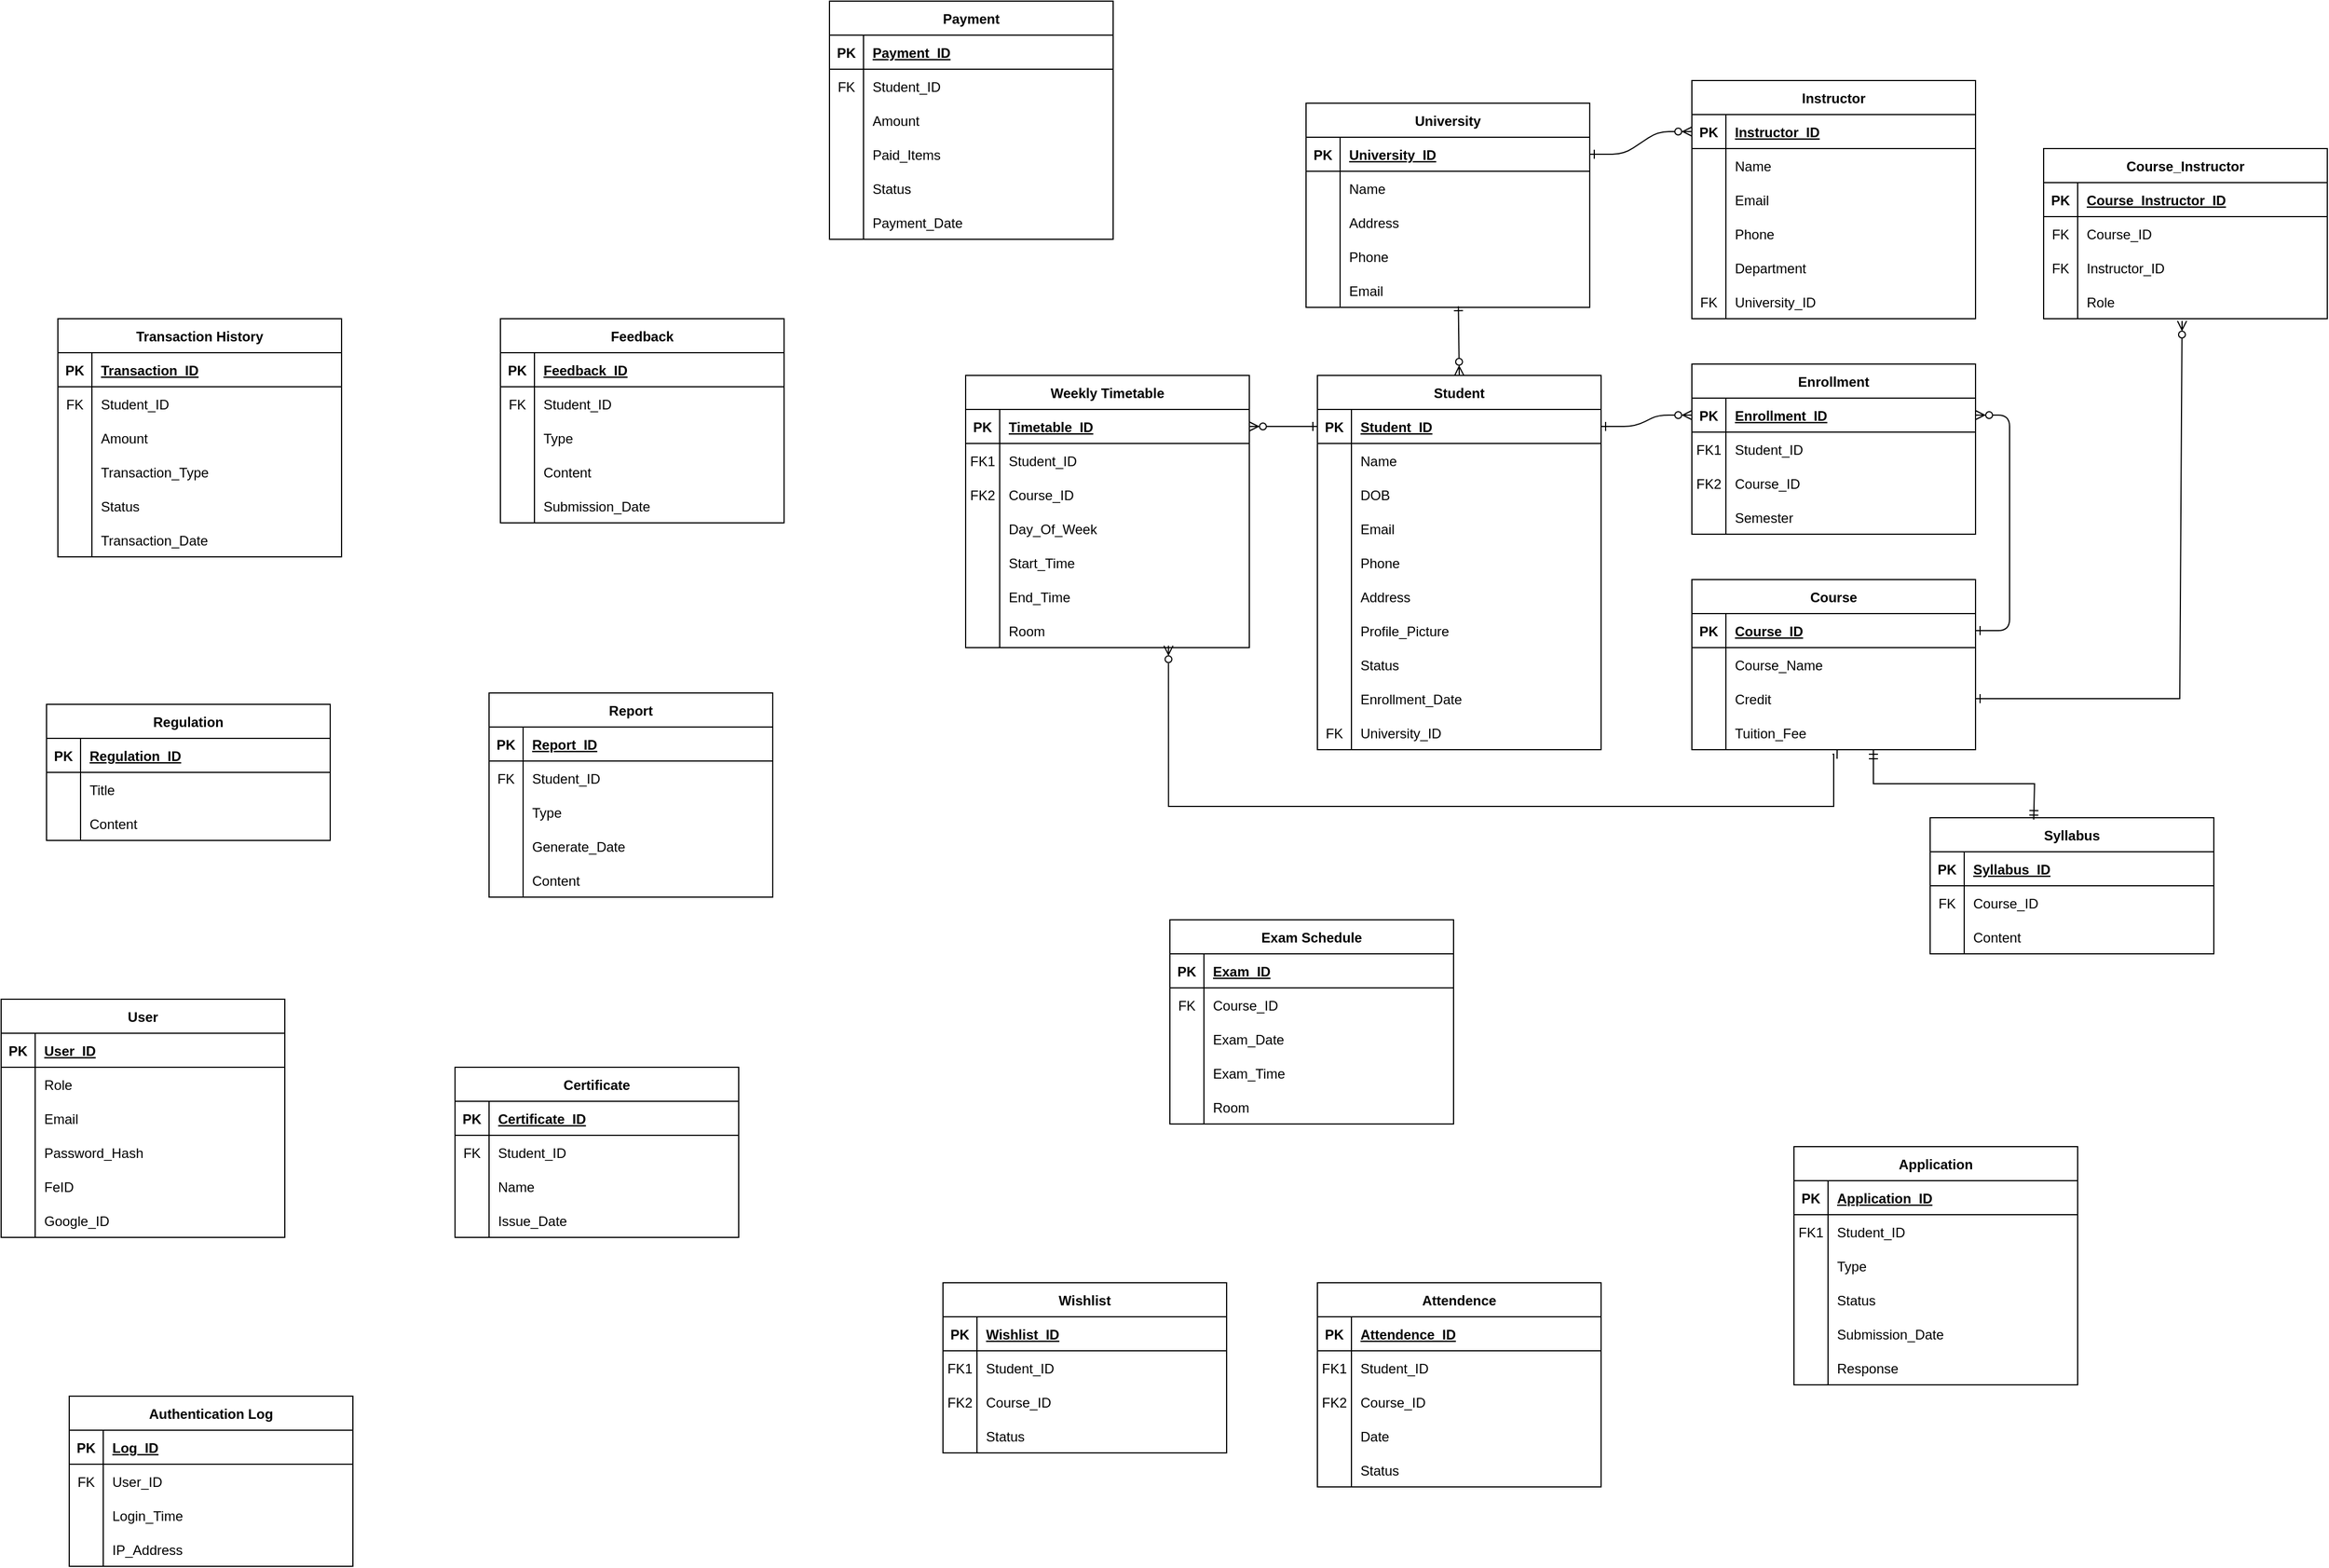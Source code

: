 <mxfile version="26.0.16">
  <diagram id="R2lEEEUBdFMjLlhIrx00" name="Page-1">
    <mxGraphModel dx="3596" dy="2452" grid="1" gridSize="10" guides="1" tooltips="1" connect="1" arrows="1" fold="1" page="1" pageScale="1" pageWidth="850" pageHeight="1100" math="0" shadow="0" extFonts="Permanent Marker^https://fonts.googleapis.com/css?family=Permanent+Marker">
      <root>
        <mxCell id="0" />
        <mxCell id="1" parent="0" />
        <mxCell id="C-vyLk0tnHw3VtMMgP7b-1" value="" style="edgeStyle=entityRelationEdgeStyle;endArrow=ERzeroToMany;startArrow=ERone;endFill=1;startFill=0;exitX=1;exitY=0.5;exitDx=0;exitDy=0;entryX=0;entryY=0.5;entryDx=0;entryDy=0;" parent="1" source="C-vyLk0tnHw3VtMMgP7b-24" target="C-vyLk0tnHw3VtMMgP7b-14" edge="1">
          <mxGeometry width="100" height="100" relative="1" as="geometry">
            <mxPoint x="340" y="720" as="sourcePoint" />
            <mxPoint x="418" y="205" as="targetPoint" />
            <Array as="points">
              <mxPoint x="400" y="398" />
            </Array>
          </mxGeometry>
        </mxCell>
        <mxCell id="C-vyLk0tnHw3VtMMgP7b-12" value="" style="edgeStyle=entityRelationEdgeStyle;endArrow=ERzeroToMany;startArrow=ERone;endFill=1;startFill=0;entryX=1;entryY=0.5;entryDx=0;entryDy=0;" parent="1" source="C-vyLk0tnHw3VtMMgP7b-3" target="C-vyLk0tnHw3VtMMgP7b-14" edge="1">
          <mxGeometry width="100" height="100" relative="1" as="geometry">
            <mxPoint x="400" y="180" as="sourcePoint" />
            <mxPoint x="460" y="205" as="targetPoint" />
          </mxGeometry>
        </mxCell>
        <mxCell id="C-vyLk0tnHw3VtMMgP7b-2" value="Course" style="shape=table;startSize=30;container=1;collapsible=1;childLayout=tableLayout;fixedRows=1;rowLines=0;fontStyle=1;align=center;resizeLast=1;" parent="1" vertex="1">
          <mxGeometry x="420" y="340" width="250" height="150" as="geometry" />
        </mxCell>
        <mxCell id="C-vyLk0tnHw3VtMMgP7b-3" value="" style="shape=partialRectangle;collapsible=0;dropTarget=0;pointerEvents=0;fillColor=none;points=[[0,0.5],[1,0.5]];portConstraint=eastwest;top=0;left=0;right=0;bottom=1;" parent="C-vyLk0tnHw3VtMMgP7b-2" vertex="1">
          <mxGeometry y="30" width="250" height="30" as="geometry" />
        </mxCell>
        <mxCell id="C-vyLk0tnHw3VtMMgP7b-4" value="PK" style="shape=partialRectangle;overflow=hidden;connectable=0;fillColor=none;top=0;left=0;bottom=0;right=0;fontStyle=1;" parent="C-vyLk0tnHw3VtMMgP7b-3" vertex="1">
          <mxGeometry width="30" height="30" as="geometry">
            <mxRectangle width="30" height="30" as="alternateBounds" />
          </mxGeometry>
        </mxCell>
        <mxCell id="C-vyLk0tnHw3VtMMgP7b-5" value="Course_ID" style="shape=partialRectangle;overflow=hidden;connectable=0;fillColor=none;top=0;left=0;bottom=0;right=0;align=left;spacingLeft=6;fontStyle=5;" parent="C-vyLk0tnHw3VtMMgP7b-3" vertex="1">
          <mxGeometry x="30" width="220" height="30" as="geometry">
            <mxRectangle width="220" height="30" as="alternateBounds" />
          </mxGeometry>
        </mxCell>
        <mxCell id="C-vyLk0tnHw3VtMMgP7b-6" value="" style="shape=partialRectangle;collapsible=0;dropTarget=0;pointerEvents=0;fillColor=none;points=[[0,0.5],[1,0.5]];portConstraint=eastwest;top=0;left=0;right=0;bottom=0;" parent="C-vyLk0tnHw3VtMMgP7b-2" vertex="1">
          <mxGeometry y="60" width="250" height="30" as="geometry" />
        </mxCell>
        <mxCell id="C-vyLk0tnHw3VtMMgP7b-7" value="" style="shape=partialRectangle;overflow=hidden;connectable=0;fillColor=none;top=0;left=0;bottom=0;right=0;" parent="C-vyLk0tnHw3VtMMgP7b-6" vertex="1">
          <mxGeometry width="30" height="30" as="geometry">
            <mxRectangle width="30" height="30" as="alternateBounds" />
          </mxGeometry>
        </mxCell>
        <mxCell id="C-vyLk0tnHw3VtMMgP7b-8" value="Course_Name" style="shape=partialRectangle;overflow=hidden;connectable=0;fillColor=none;top=0;left=0;bottom=0;right=0;align=left;spacingLeft=6;" parent="C-vyLk0tnHw3VtMMgP7b-6" vertex="1">
          <mxGeometry x="30" width="220" height="30" as="geometry">
            <mxRectangle width="220" height="30" as="alternateBounds" />
          </mxGeometry>
        </mxCell>
        <mxCell id="C-vyLk0tnHw3VtMMgP7b-9" value="" style="shape=partialRectangle;collapsible=0;dropTarget=0;pointerEvents=0;fillColor=none;points=[[0,0.5],[1,0.5]];portConstraint=eastwest;top=0;left=0;right=0;bottom=0;" parent="C-vyLk0tnHw3VtMMgP7b-2" vertex="1">
          <mxGeometry y="90" width="250" height="30" as="geometry" />
        </mxCell>
        <mxCell id="C-vyLk0tnHw3VtMMgP7b-10" value="" style="shape=partialRectangle;overflow=hidden;connectable=0;fillColor=none;top=0;left=0;bottom=0;right=0;" parent="C-vyLk0tnHw3VtMMgP7b-9" vertex="1">
          <mxGeometry width="30" height="30" as="geometry">
            <mxRectangle width="30" height="30" as="alternateBounds" />
          </mxGeometry>
        </mxCell>
        <mxCell id="C-vyLk0tnHw3VtMMgP7b-11" value="Credit" style="shape=partialRectangle;overflow=hidden;connectable=0;fillColor=none;top=0;left=0;bottom=0;right=0;align=left;spacingLeft=6;" parent="C-vyLk0tnHw3VtMMgP7b-9" vertex="1">
          <mxGeometry x="30" width="220" height="30" as="geometry">
            <mxRectangle width="220" height="30" as="alternateBounds" />
          </mxGeometry>
        </mxCell>
        <mxCell id="_ZptgdrwvJDBUb5FnfuQ-36" value="" style="shape=partialRectangle;collapsible=0;dropTarget=0;pointerEvents=0;fillColor=none;points=[[0,0.5],[1,0.5]];portConstraint=eastwest;top=0;left=0;right=0;bottom=0;" parent="C-vyLk0tnHw3VtMMgP7b-2" vertex="1">
          <mxGeometry y="120" width="250" height="30" as="geometry" />
        </mxCell>
        <mxCell id="_ZptgdrwvJDBUb5FnfuQ-37" value="" style="shape=partialRectangle;overflow=hidden;connectable=0;fillColor=none;top=0;left=0;bottom=0;right=0;" parent="_ZptgdrwvJDBUb5FnfuQ-36" vertex="1">
          <mxGeometry width="30" height="30" as="geometry">
            <mxRectangle width="30" height="30" as="alternateBounds" />
          </mxGeometry>
        </mxCell>
        <mxCell id="_ZptgdrwvJDBUb5FnfuQ-38" value="Tuition_Fee" style="shape=partialRectangle;overflow=hidden;connectable=0;fillColor=none;top=0;left=0;bottom=0;right=0;align=left;spacingLeft=6;" parent="_ZptgdrwvJDBUb5FnfuQ-36" vertex="1">
          <mxGeometry x="30" width="220" height="30" as="geometry">
            <mxRectangle width="220" height="30" as="alternateBounds" />
          </mxGeometry>
        </mxCell>
        <mxCell id="C-vyLk0tnHw3VtMMgP7b-13" value="Enrollment" style="shape=table;startSize=30;container=1;collapsible=1;childLayout=tableLayout;fixedRows=1;rowLines=0;fontStyle=1;align=center;resizeLast=1;" parent="1" vertex="1">
          <mxGeometry x="420" y="150" width="250" height="150" as="geometry" />
        </mxCell>
        <mxCell id="C-vyLk0tnHw3VtMMgP7b-14" value="" style="shape=partialRectangle;collapsible=0;dropTarget=0;pointerEvents=0;fillColor=none;points=[[0,0.5],[1,0.5]];portConstraint=eastwest;top=0;left=0;right=0;bottom=1;" parent="C-vyLk0tnHw3VtMMgP7b-13" vertex="1">
          <mxGeometry y="30" width="250" height="30" as="geometry" />
        </mxCell>
        <mxCell id="C-vyLk0tnHw3VtMMgP7b-15" value="PK" style="shape=partialRectangle;overflow=hidden;connectable=0;fillColor=none;top=0;left=0;bottom=0;right=0;fontStyle=1;" parent="C-vyLk0tnHw3VtMMgP7b-14" vertex="1">
          <mxGeometry width="30" height="30" as="geometry">
            <mxRectangle width="30" height="30" as="alternateBounds" />
          </mxGeometry>
        </mxCell>
        <mxCell id="C-vyLk0tnHw3VtMMgP7b-16" value="Enrollment_ID" style="shape=partialRectangle;overflow=hidden;connectable=0;fillColor=none;top=0;left=0;bottom=0;right=0;align=left;spacingLeft=6;fontStyle=5;" parent="C-vyLk0tnHw3VtMMgP7b-14" vertex="1">
          <mxGeometry x="30" width="220" height="30" as="geometry">
            <mxRectangle width="220" height="30" as="alternateBounds" />
          </mxGeometry>
        </mxCell>
        <mxCell id="C-vyLk0tnHw3VtMMgP7b-17" value="" style="shape=partialRectangle;collapsible=0;dropTarget=0;pointerEvents=0;fillColor=none;points=[[0,0.5],[1,0.5]];portConstraint=eastwest;top=0;left=0;right=0;bottom=0;" parent="C-vyLk0tnHw3VtMMgP7b-13" vertex="1">
          <mxGeometry y="60" width="250" height="30" as="geometry" />
        </mxCell>
        <mxCell id="C-vyLk0tnHw3VtMMgP7b-18" value="FK1" style="shape=partialRectangle;overflow=hidden;connectable=0;fillColor=none;top=0;left=0;bottom=0;right=0;" parent="C-vyLk0tnHw3VtMMgP7b-17" vertex="1">
          <mxGeometry width="30" height="30" as="geometry">
            <mxRectangle width="30" height="30" as="alternateBounds" />
          </mxGeometry>
        </mxCell>
        <mxCell id="C-vyLk0tnHw3VtMMgP7b-19" value="Student_ID" style="shape=partialRectangle;overflow=hidden;connectable=0;fillColor=none;top=0;left=0;bottom=0;right=0;align=left;spacingLeft=6;" parent="C-vyLk0tnHw3VtMMgP7b-17" vertex="1">
          <mxGeometry x="30" width="220" height="30" as="geometry">
            <mxRectangle width="220" height="30" as="alternateBounds" />
          </mxGeometry>
        </mxCell>
        <mxCell id="C-vyLk0tnHw3VtMMgP7b-20" value="" style="shape=partialRectangle;collapsible=0;dropTarget=0;pointerEvents=0;fillColor=none;points=[[0,0.5],[1,0.5]];portConstraint=eastwest;top=0;left=0;right=0;bottom=0;" parent="C-vyLk0tnHw3VtMMgP7b-13" vertex="1">
          <mxGeometry y="90" width="250" height="30" as="geometry" />
        </mxCell>
        <mxCell id="C-vyLk0tnHw3VtMMgP7b-21" value="FK2" style="shape=partialRectangle;overflow=hidden;connectable=0;fillColor=none;top=0;left=0;bottom=0;right=0;" parent="C-vyLk0tnHw3VtMMgP7b-20" vertex="1">
          <mxGeometry width="30" height="30" as="geometry">
            <mxRectangle width="30" height="30" as="alternateBounds" />
          </mxGeometry>
        </mxCell>
        <mxCell id="C-vyLk0tnHw3VtMMgP7b-22" value="Course_ID" style="shape=partialRectangle;overflow=hidden;connectable=0;fillColor=none;top=0;left=0;bottom=0;right=0;align=left;spacingLeft=6;" parent="C-vyLk0tnHw3VtMMgP7b-20" vertex="1">
          <mxGeometry x="30" width="220" height="30" as="geometry">
            <mxRectangle width="220" height="30" as="alternateBounds" />
          </mxGeometry>
        </mxCell>
        <mxCell id="_ZptgdrwvJDBUb5FnfuQ-39" value="" style="shape=partialRectangle;collapsible=0;dropTarget=0;pointerEvents=0;fillColor=none;points=[[0,0.5],[1,0.5]];portConstraint=eastwest;top=0;left=0;right=0;bottom=0;" parent="C-vyLk0tnHw3VtMMgP7b-13" vertex="1">
          <mxGeometry y="120" width="250" height="30" as="geometry" />
        </mxCell>
        <mxCell id="_ZptgdrwvJDBUb5FnfuQ-40" value="" style="shape=partialRectangle;overflow=hidden;connectable=0;fillColor=none;top=0;left=0;bottom=0;right=0;" parent="_ZptgdrwvJDBUb5FnfuQ-39" vertex="1">
          <mxGeometry width="30" height="30" as="geometry">
            <mxRectangle width="30" height="30" as="alternateBounds" />
          </mxGeometry>
        </mxCell>
        <mxCell id="_ZptgdrwvJDBUb5FnfuQ-41" value="Semester " style="shape=partialRectangle;overflow=hidden;connectable=0;fillColor=none;top=0;left=0;bottom=0;right=0;align=left;spacingLeft=6;" parent="_ZptgdrwvJDBUb5FnfuQ-39" vertex="1">
          <mxGeometry x="30" width="220" height="30" as="geometry">
            <mxRectangle width="220" height="30" as="alternateBounds" />
          </mxGeometry>
        </mxCell>
        <mxCell id="C-vyLk0tnHw3VtMMgP7b-23" value="Student" style="shape=table;startSize=30;container=1;collapsible=1;childLayout=tableLayout;fixedRows=1;rowLines=0;fontStyle=1;align=center;resizeLast=1;" parent="1" vertex="1">
          <mxGeometry x="90" y="160" width="250" height="330" as="geometry" />
        </mxCell>
        <mxCell id="C-vyLk0tnHw3VtMMgP7b-24" value="" style="shape=partialRectangle;collapsible=0;dropTarget=0;pointerEvents=0;fillColor=none;points=[[0,0.5],[1,0.5]];portConstraint=eastwest;top=0;left=0;right=0;bottom=1;" parent="C-vyLk0tnHw3VtMMgP7b-23" vertex="1">
          <mxGeometry y="30" width="250" height="30" as="geometry" />
        </mxCell>
        <mxCell id="C-vyLk0tnHw3VtMMgP7b-25" value="PK" style="shape=partialRectangle;overflow=hidden;connectable=0;fillColor=none;top=0;left=0;bottom=0;right=0;fontStyle=1;" parent="C-vyLk0tnHw3VtMMgP7b-24" vertex="1">
          <mxGeometry width="30" height="30" as="geometry">
            <mxRectangle width="30" height="30" as="alternateBounds" />
          </mxGeometry>
        </mxCell>
        <mxCell id="C-vyLk0tnHw3VtMMgP7b-26" value="Student_ID" style="shape=partialRectangle;overflow=hidden;connectable=0;fillColor=none;top=0;left=0;bottom=0;right=0;align=left;spacingLeft=6;fontStyle=5;" parent="C-vyLk0tnHw3VtMMgP7b-24" vertex="1">
          <mxGeometry x="30" width="220" height="30" as="geometry">
            <mxRectangle width="220" height="30" as="alternateBounds" />
          </mxGeometry>
        </mxCell>
        <mxCell id="C-vyLk0tnHw3VtMMgP7b-27" value="" style="shape=partialRectangle;collapsible=0;dropTarget=0;pointerEvents=0;fillColor=none;points=[[0,0.5],[1,0.5]];portConstraint=eastwest;top=0;left=0;right=0;bottom=0;" parent="C-vyLk0tnHw3VtMMgP7b-23" vertex="1">
          <mxGeometry y="60" width="250" height="30" as="geometry" />
        </mxCell>
        <mxCell id="C-vyLk0tnHw3VtMMgP7b-28" value="" style="shape=partialRectangle;overflow=hidden;connectable=0;fillColor=none;top=0;left=0;bottom=0;right=0;" parent="C-vyLk0tnHw3VtMMgP7b-27" vertex="1">
          <mxGeometry width="30" height="30" as="geometry">
            <mxRectangle width="30" height="30" as="alternateBounds" />
          </mxGeometry>
        </mxCell>
        <mxCell id="C-vyLk0tnHw3VtMMgP7b-29" value="Name" style="shape=partialRectangle;overflow=hidden;connectable=0;fillColor=none;top=0;left=0;bottom=0;right=0;align=left;spacingLeft=6;" parent="C-vyLk0tnHw3VtMMgP7b-27" vertex="1">
          <mxGeometry x="30" width="220" height="30" as="geometry">
            <mxRectangle width="220" height="30" as="alternateBounds" />
          </mxGeometry>
        </mxCell>
        <mxCell id="_ZptgdrwvJDBUb5FnfuQ-1" value="" style="shape=partialRectangle;collapsible=0;dropTarget=0;pointerEvents=0;fillColor=none;points=[[0,0.5],[1,0.5]];portConstraint=eastwest;top=0;left=0;right=0;bottom=0;" parent="C-vyLk0tnHw3VtMMgP7b-23" vertex="1">
          <mxGeometry y="90" width="250" height="30" as="geometry" />
        </mxCell>
        <mxCell id="_ZptgdrwvJDBUb5FnfuQ-2" value="" style="shape=partialRectangle;overflow=hidden;connectable=0;fillColor=none;top=0;left=0;bottom=0;right=0;" parent="_ZptgdrwvJDBUb5FnfuQ-1" vertex="1">
          <mxGeometry width="30" height="30" as="geometry">
            <mxRectangle width="30" height="30" as="alternateBounds" />
          </mxGeometry>
        </mxCell>
        <mxCell id="_ZptgdrwvJDBUb5FnfuQ-3" value="DOB" style="shape=partialRectangle;overflow=hidden;connectable=0;fillColor=none;top=0;left=0;bottom=0;right=0;align=left;spacingLeft=6;" parent="_ZptgdrwvJDBUb5FnfuQ-1" vertex="1">
          <mxGeometry x="30" width="220" height="30" as="geometry">
            <mxRectangle width="220" height="30" as="alternateBounds" />
          </mxGeometry>
        </mxCell>
        <mxCell id="_ZptgdrwvJDBUb5FnfuQ-4" value="" style="shape=partialRectangle;collapsible=0;dropTarget=0;pointerEvents=0;fillColor=none;points=[[0,0.5],[1,0.5]];portConstraint=eastwest;top=0;left=0;right=0;bottom=0;" parent="C-vyLk0tnHw3VtMMgP7b-23" vertex="1">
          <mxGeometry y="120" width="250" height="30" as="geometry" />
        </mxCell>
        <mxCell id="_ZptgdrwvJDBUb5FnfuQ-5" value="" style="shape=partialRectangle;overflow=hidden;connectable=0;fillColor=none;top=0;left=0;bottom=0;right=0;" parent="_ZptgdrwvJDBUb5FnfuQ-4" vertex="1">
          <mxGeometry width="30" height="30" as="geometry">
            <mxRectangle width="30" height="30" as="alternateBounds" />
          </mxGeometry>
        </mxCell>
        <mxCell id="_ZptgdrwvJDBUb5FnfuQ-6" value="Email" style="shape=partialRectangle;overflow=hidden;connectable=0;fillColor=none;top=0;left=0;bottom=0;right=0;align=left;spacingLeft=6;" parent="_ZptgdrwvJDBUb5FnfuQ-4" vertex="1">
          <mxGeometry x="30" width="220" height="30" as="geometry">
            <mxRectangle width="220" height="30" as="alternateBounds" />
          </mxGeometry>
        </mxCell>
        <mxCell id="_ZptgdrwvJDBUb5FnfuQ-20" value="" style="shape=partialRectangle;collapsible=0;dropTarget=0;pointerEvents=0;fillColor=none;points=[[0,0.5],[1,0.5]];portConstraint=eastwest;top=0;left=0;right=0;bottom=0;" parent="C-vyLk0tnHw3VtMMgP7b-23" vertex="1">
          <mxGeometry y="150" width="250" height="30" as="geometry" />
        </mxCell>
        <mxCell id="_ZptgdrwvJDBUb5FnfuQ-21" value="" style="shape=partialRectangle;overflow=hidden;connectable=0;fillColor=none;top=0;left=0;bottom=0;right=0;" parent="_ZptgdrwvJDBUb5FnfuQ-20" vertex="1">
          <mxGeometry width="30" height="30" as="geometry">
            <mxRectangle width="30" height="30" as="alternateBounds" />
          </mxGeometry>
        </mxCell>
        <mxCell id="_ZptgdrwvJDBUb5FnfuQ-22" value="Phone" style="shape=partialRectangle;overflow=hidden;connectable=0;fillColor=none;top=0;left=0;bottom=0;right=0;align=left;spacingLeft=6;" parent="_ZptgdrwvJDBUb5FnfuQ-20" vertex="1">
          <mxGeometry x="30" width="220" height="30" as="geometry">
            <mxRectangle width="220" height="30" as="alternateBounds" />
          </mxGeometry>
        </mxCell>
        <mxCell id="_ZptgdrwvJDBUb5FnfuQ-23" value="" style="shape=partialRectangle;collapsible=0;dropTarget=0;pointerEvents=0;fillColor=none;points=[[0,0.5],[1,0.5]];portConstraint=eastwest;top=0;left=0;right=0;bottom=0;" parent="C-vyLk0tnHw3VtMMgP7b-23" vertex="1">
          <mxGeometry y="180" width="250" height="30" as="geometry" />
        </mxCell>
        <mxCell id="_ZptgdrwvJDBUb5FnfuQ-24" value="" style="shape=partialRectangle;overflow=hidden;connectable=0;fillColor=none;top=0;left=0;bottom=0;right=0;" parent="_ZptgdrwvJDBUb5FnfuQ-23" vertex="1">
          <mxGeometry width="30" height="30" as="geometry">
            <mxRectangle width="30" height="30" as="alternateBounds" />
          </mxGeometry>
        </mxCell>
        <mxCell id="_ZptgdrwvJDBUb5FnfuQ-25" value="Address" style="shape=partialRectangle;overflow=hidden;connectable=0;fillColor=none;top=0;left=0;bottom=0;right=0;align=left;spacingLeft=6;" parent="_ZptgdrwvJDBUb5FnfuQ-23" vertex="1">
          <mxGeometry x="30" width="220" height="30" as="geometry">
            <mxRectangle width="220" height="30" as="alternateBounds" />
          </mxGeometry>
        </mxCell>
        <mxCell id="_ZptgdrwvJDBUb5FnfuQ-26" value="" style="shape=partialRectangle;collapsible=0;dropTarget=0;pointerEvents=0;fillColor=none;points=[[0,0.5],[1,0.5]];portConstraint=eastwest;top=0;left=0;right=0;bottom=0;" parent="C-vyLk0tnHw3VtMMgP7b-23" vertex="1">
          <mxGeometry y="210" width="250" height="30" as="geometry" />
        </mxCell>
        <mxCell id="_ZptgdrwvJDBUb5FnfuQ-27" value="" style="shape=partialRectangle;overflow=hidden;connectable=0;fillColor=none;top=0;left=0;bottom=0;right=0;" parent="_ZptgdrwvJDBUb5FnfuQ-26" vertex="1">
          <mxGeometry width="30" height="30" as="geometry">
            <mxRectangle width="30" height="30" as="alternateBounds" />
          </mxGeometry>
        </mxCell>
        <mxCell id="_ZptgdrwvJDBUb5FnfuQ-28" value="Profile_Picture" style="shape=partialRectangle;overflow=hidden;connectable=0;fillColor=none;top=0;left=0;bottom=0;right=0;align=left;spacingLeft=6;" parent="_ZptgdrwvJDBUb5FnfuQ-26" vertex="1">
          <mxGeometry x="30" width="220" height="30" as="geometry">
            <mxRectangle width="220" height="30" as="alternateBounds" />
          </mxGeometry>
        </mxCell>
        <mxCell id="_ZptgdrwvJDBUb5FnfuQ-29" value="" style="shape=partialRectangle;collapsible=0;dropTarget=0;pointerEvents=0;fillColor=none;points=[[0,0.5],[1,0.5]];portConstraint=eastwest;top=0;left=0;right=0;bottom=0;" parent="C-vyLk0tnHw3VtMMgP7b-23" vertex="1">
          <mxGeometry y="240" width="250" height="30" as="geometry" />
        </mxCell>
        <mxCell id="_ZptgdrwvJDBUb5FnfuQ-30" value="" style="shape=partialRectangle;overflow=hidden;connectable=0;fillColor=none;top=0;left=0;bottom=0;right=0;" parent="_ZptgdrwvJDBUb5FnfuQ-29" vertex="1">
          <mxGeometry width="30" height="30" as="geometry">
            <mxRectangle width="30" height="30" as="alternateBounds" />
          </mxGeometry>
        </mxCell>
        <mxCell id="_ZptgdrwvJDBUb5FnfuQ-31" value="Status" style="shape=partialRectangle;overflow=hidden;connectable=0;fillColor=none;top=0;left=0;bottom=0;right=0;align=left;spacingLeft=6;" parent="_ZptgdrwvJDBUb5FnfuQ-29" vertex="1">
          <mxGeometry x="30" width="220" height="30" as="geometry">
            <mxRectangle width="220" height="30" as="alternateBounds" />
          </mxGeometry>
        </mxCell>
        <mxCell id="_ZptgdrwvJDBUb5FnfuQ-352" value="" style="shape=partialRectangle;collapsible=0;dropTarget=0;pointerEvents=0;fillColor=none;points=[[0,0.5],[1,0.5]];portConstraint=eastwest;top=0;left=0;right=0;bottom=0;" parent="C-vyLk0tnHw3VtMMgP7b-23" vertex="1">
          <mxGeometry y="270" width="250" height="30" as="geometry" />
        </mxCell>
        <mxCell id="_ZptgdrwvJDBUb5FnfuQ-353" value="" style="shape=partialRectangle;overflow=hidden;connectable=0;fillColor=none;top=0;left=0;bottom=0;right=0;" parent="_ZptgdrwvJDBUb5FnfuQ-352" vertex="1">
          <mxGeometry width="30" height="30" as="geometry">
            <mxRectangle width="30" height="30" as="alternateBounds" />
          </mxGeometry>
        </mxCell>
        <mxCell id="_ZptgdrwvJDBUb5FnfuQ-354" value="Enrollment_Date" style="shape=partialRectangle;overflow=hidden;connectable=0;fillColor=none;top=0;left=0;bottom=0;right=0;align=left;spacingLeft=6;" parent="_ZptgdrwvJDBUb5FnfuQ-352" vertex="1">
          <mxGeometry x="30" width="220" height="30" as="geometry">
            <mxRectangle width="220" height="30" as="alternateBounds" />
          </mxGeometry>
        </mxCell>
        <mxCell id="ysa4ywM_XNBwCiBu-fxk-1" value="" style="shape=partialRectangle;collapsible=0;dropTarget=0;pointerEvents=0;fillColor=none;points=[[0,0.5],[1,0.5]];portConstraint=eastwest;top=0;left=0;right=0;bottom=0;" vertex="1" parent="C-vyLk0tnHw3VtMMgP7b-23">
          <mxGeometry y="300" width="250" height="30" as="geometry" />
        </mxCell>
        <mxCell id="ysa4ywM_XNBwCiBu-fxk-2" value="FK" style="shape=partialRectangle;overflow=hidden;connectable=0;fillColor=none;top=0;left=0;bottom=0;right=0;" vertex="1" parent="ysa4ywM_XNBwCiBu-fxk-1">
          <mxGeometry width="30" height="30" as="geometry">
            <mxRectangle width="30" height="30" as="alternateBounds" />
          </mxGeometry>
        </mxCell>
        <mxCell id="ysa4ywM_XNBwCiBu-fxk-3" value="University_ID" style="shape=partialRectangle;overflow=hidden;connectable=0;fillColor=none;top=0;left=0;bottom=0;right=0;align=left;spacingLeft=6;" vertex="1" parent="ysa4ywM_XNBwCiBu-fxk-1">
          <mxGeometry x="30" width="220" height="30" as="geometry">
            <mxRectangle width="220" height="30" as="alternateBounds" />
          </mxGeometry>
        </mxCell>
        <mxCell id="_ZptgdrwvJDBUb5FnfuQ-42" value="Weekly Timetable" style="shape=table;startSize=30;container=1;collapsible=1;childLayout=tableLayout;fixedRows=1;rowLines=0;fontStyle=1;align=center;resizeLast=1;" parent="1" vertex="1">
          <mxGeometry x="-220" y="160" width="250" height="240" as="geometry" />
        </mxCell>
        <mxCell id="_ZptgdrwvJDBUb5FnfuQ-43" value="" style="shape=partialRectangle;collapsible=0;dropTarget=0;pointerEvents=0;fillColor=none;points=[[0,0.5],[1,0.5]];portConstraint=eastwest;top=0;left=0;right=0;bottom=1;" parent="_ZptgdrwvJDBUb5FnfuQ-42" vertex="1">
          <mxGeometry y="30" width="250" height="30" as="geometry" />
        </mxCell>
        <mxCell id="_ZptgdrwvJDBUb5FnfuQ-44" value="PK" style="shape=partialRectangle;overflow=hidden;connectable=0;fillColor=none;top=0;left=0;bottom=0;right=0;fontStyle=1;" parent="_ZptgdrwvJDBUb5FnfuQ-43" vertex="1">
          <mxGeometry width="30" height="30" as="geometry">
            <mxRectangle width="30" height="30" as="alternateBounds" />
          </mxGeometry>
        </mxCell>
        <mxCell id="_ZptgdrwvJDBUb5FnfuQ-45" value="Timetable_ID" style="shape=partialRectangle;overflow=hidden;connectable=0;fillColor=none;top=0;left=0;bottom=0;right=0;align=left;spacingLeft=6;fontStyle=5;" parent="_ZptgdrwvJDBUb5FnfuQ-43" vertex="1">
          <mxGeometry x="30" width="220" height="30" as="geometry">
            <mxRectangle width="220" height="30" as="alternateBounds" />
          </mxGeometry>
        </mxCell>
        <mxCell id="_ZptgdrwvJDBUb5FnfuQ-46" value="" style="shape=partialRectangle;collapsible=0;dropTarget=0;pointerEvents=0;fillColor=none;points=[[0,0.5],[1,0.5]];portConstraint=eastwest;top=0;left=0;right=0;bottom=0;" parent="_ZptgdrwvJDBUb5FnfuQ-42" vertex="1">
          <mxGeometry y="60" width="250" height="30" as="geometry" />
        </mxCell>
        <mxCell id="_ZptgdrwvJDBUb5FnfuQ-47" value="FK1" style="shape=partialRectangle;overflow=hidden;connectable=0;fillColor=none;top=0;left=0;bottom=0;right=0;" parent="_ZptgdrwvJDBUb5FnfuQ-46" vertex="1">
          <mxGeometry width="30" height="30" as="geometry">
            <mxRectangle width="30" height="30" as="alternateBounds" />
          </mxGeometry>
        </mxCell>
        <mxCell id="_ZptgdrwvJDBUb5FnfuQ-48" value="Student_ID" style="shape=partialRectangle;overflow=hidden;connectable=0;fillColor=none;top=0;left=0;bottom=0;right=0;align=left;spacingLeft=6;" parent="_ZptgdrwvJDBUb5FnfuQ-46" vertex="1">
          <mxGeometry x="30" width="220" height="30" as="geometry">
            <mxRectangle width="220" height="30" as="alternateBounds" />
          </mxGeometry>
        </mxCell>
        <mxCell id="_ZptgdrwvJDBUb5FnfuQ-49" value="" style="shape=partialRectangle;collapsible=0;dropTarget=0;pointerEvents=0;fillColor=none;points=[[0,0.5],[1,0.5]];portConstraint=eastwest;top=0;left=0;right=0;bottom=0;" parent="_ZptgdrwvJDBUb5FnfuQ-42" vertex="1">
          <mxGeometry y="90" width="250" height="30" as="geometry" />
        </mxCell>
        <mxCell id="_ZptgdrwvJDBUb5FnfuQ-50" value="FK2" style="shape=partialRectangle;overflow=hidden;connectable=0;fillColor=none;top=0;left=0;bottom=0;right=0;" parent="_ZptgdrwvJDBUb5FnfuQ-49" vertex="1">
          <mxGeometry width="30" height="30" as="geometry">
            <mxRectangle width="30" height="30" as="alternateBounds" />
          </mxGeometry>
        </mxCell>
        <mxCell id="_ZptgdrwvJDBUb5FnfuQ-51" value="Course_ID" style="shape=partialRectangle;overflow=hidden;connectable=0;fillColor=none;top=0;left=0;bottom=0;right=0;align=left;spacingLeft=6;" parent="_ZptgdrwvJDBUb5FnfuQ-49" vertex="1">
          <mxGeometry x="30" width="220" height="30" as="geometry">
            <mxRectangle width="220" height="30" as="alternateBounds" />
          </mxGeometry>
        </mxCell>
        <mxCell id="_ZptgdrwvJDBUb5FnfuQ-52" value="" style="shape=partialRectangle;collapsible=0;dropTarget=0;pointerEvents=0;fillColor=none;points=[[0,0.5],[1,0.5]];portConstraint=eastwest;top=0;left=0;right=0;bottom=0;" parent="_ZptgdrwvJDBUb5FnfuQ-42" vertex="1">
          <mxGeometry y="120" width="250" height="30" as="geometry" />
        </mxCell>
        <mxCell id="_ZptgdrwvJDBUb5FnfuQ-53" value="" style="shape=partialRectangle;overflow=hidden;connectable=0;fillColor=none;top=0;left=0;bottom=0;right=0;" parent="_ZptgdrwvJDBUb5FnfuQ-52" vertex="1">
          <mxGeometry width="30" height="30" as="geometry">
            <mxRectangle width="30" height="30" as="alternateBounds" />
          </mxGeometry>
        </mxCell>
        <mxCell id="_ZptgdrwvJDBUb5FnfuQ-54" value="Day_Of_Week" style="shape=partialRectangle;overflow=hidden;connectable=0;fillColor=none;top=0;left=0;bottom=0;right=0;align=left;spacingLeft=6;" parent="_ZptgdrwvJDBUb5FnfuQ-52" vertex="1">
          <mxGeometry x="30" width="220" height="30" as="geometry">
            <mxRectangle width="220" height="30" as="alternateBounds" />
          </mxGeometry>
        </mxCell>
        <mxCell id="_ZptgdrwvJDBUb5FnfuQ-55" value="" style="shape=partialRectangle;collapsible=0;dropTarget=0;pointerEvents=0;fillColor=none;points=[[0,0.5],[1,0.5]];portConstraint=eastwest;top=0;left=0;right=0;bottom=0;" parent="_ZptgdrwvJDBUb5FnfuQ-42" vertex="1">
          <mxGeometry y="150" width="250" height="30" as="geometry" />
        </mxCell>
        <mxCell id="_ZptgdrwvJDBUb5FnfuQ-56" value="" style="shape=partialRectangle;overflow=hidden;connectable=0;fillColor=none;top=0;left=0;bottom=0;right=0;" parent="_ZptgdrwvJDBUb5FnfuQ-55" vertex="1">
          <mxGeometry width="30" height="30" as="geometry">
            <mxRectangle width="30" height="30" as="alternateBounds" />
          </mxGeometry>
        </mxCell>
        <mxCell id="_ZptgdrwvJDBUb5FnfuQ-57" value="Start_Time" style="shape=partialRectangle;overflow=hidden;connectable=0;fillColor=none;top=0;left=0;bottom=0;right=0;align=left;spacingLeft=6;" parent="_ZptgdrwvJDBUb5FnfuQ-55" vertex="1">
          <mxGeometry x="30" width="220" height="30" as="geometry">
            <mxRectangle width="220" height="30" as="alternateBounds" />
          </mxGeometry>
        </mxCell>
        <mxCell id="_ZptgdrwvJDBUb5FnfuQ-58" value="" style="shape=partialRectangle;collapsible=0;dropTarget=0;pointerEvents=0;fillColor=none;points=[[0,0.5],[1,0.5]];portConstraint=eastwest;top=0;left=0;right=0;bottom=0;" parent="_ZptgdrwvJDBUb5FnfuQ-42" vertex="1">
          <mxGeometry y="180" width="250" height="30" as="geometry" />
        </mxCell>
        <mxCell id="_ZptgdrwvJDBUb5FnfuQ-59" value="" style="shape=partialRectangle;overflow=hidden;connectable=0;fillColor=none;top=0;left=0;bottom=0;right=0;" parent="_ZptgdrwvJDBUb5FnfuQ-58" vertex="1">
          <mxGeometry width="30" height="30" as="geometry">
            <mxRectangle width="30" height="30" as="alternateBounds" />
          </mxGeometry>
        </mxCell>
        <mxCell id="_ZptgdrwvJDBUb5FnfuQ-60" value="End_Time" style="shape=partialRectangle;overflow=hidden;connectable=0;fillColor=none;top=0;left=0;bottom=0;right=0;align=left;spacingLeft=6;" parent="_ZptgdrwvJDBUb5FnfuQ-58" vertex="1">
          <mxGeometry x="30" width="220" height="30" as="geometry">
            <mxRectangle width="220" height="30" as="alternateBounds" />
          </mxGeometry>
        </mxCell>
        <mxCell id="_ZptgdrwvJDBUb5FnfuQ-61" value="" style="shape=partialRectangle;collapsible=0;dropTarget=0;pointerEvents=0;fillColor=none;points=[[0,0.5],[1,0.5]];portConstraint=eastwest;top=0;left=0;right=0;bottom=0;" parent="_ZptgdrwvJDBUb5FnfuQ-42" vertex="1">
          <mxGeometry y="210" width="250" height="30" as="geometry" />
        </mxCell>
        <mxCell id="_ZptgdrwvJDBUb5FnfuQ-62" value="" style="shape=partialRectangle;overflow=hidden;connectable=0;fillColor=none;top=0;left=0;bottom=0;right=0;" parent="_ZptgdrwvJDBUb5FnfuQ-61" vertex="1">
          <mxGeometry width="30" height="30" as="geometry">
            <mxRectangle width="30" height="30" as="alternateBounds" />
          </mxGeometry>
        </mxCell>
        <mxCell id="_ZptgdrwvJDBUb5FnfuQ-63" value="Room" style="shape=partialRectangle;overflow=hidden;connectable=0;fillColor=none;top=0;left=0;bottom=0;right=0;align=left;spacingLeft=6;" parent="_ZptgdrwvJDBUb5FnfuQ-61" vertex="1">
          <mxGeometry x="30" width="220" height="30" as="geometry">
            <mxRectangle width="220" height="30" as="alternateBounds" />
          </mxGeometry>
        </mxCell>
        <mxCell id="_ZptgdrwvJDBUb5FnfuQ-67" value="Exam Schedule" style="shape=table;startSize=30;container=1;collapsible=1;childLayout=tableLayout;fixedRows=1;rowLines=0;fontStyle=1;align=center;resizeLast=1;" parent="1" vertex="1">
          <mxGeometry x="-40" y="640" width="250" height="180" as="geometry" />
        </mxCell>
        <mxCell id="_ZptgdrwvJDBUb5FnfuQ-68" value="" style="shape=partialRectangle;collapsible=0;dropTarget=0;pointerEvents=0;fillColor=none;points=[[0,0.5],[1,0.5]];portConstraint=eastwest;top=0;left=0;right=0;bottom=1;" parent="_ZptgdrwvJDBUb5FnfuQ-67" vertex="1">
          <mxGeometry y="30" width="250" height="30" as="geometry" />
        </mxCell>
        <mxCell id="_ZptgdrwvJDBUb5FnfuQ-69" value="PK" style="shape=partialRectangle;overflow=hidden;connectable=0;fillColor=none;top=0;left=0;bottom=0;right=0;fontStyle=1;" parent="_ZptgdrwvJDBUb5FnfuQ-68" vertex="1">
          <mxGeometry width="30" height="30" as="geometry">
            <mxRectangle width="30" height="30" as="alternateBounds" />
          </mxGeometry>
        </mxCell>
        <mxCell id="_ZptgdrwvJDBUb5FnfuQ-70" value="Exam_ID" style="shape=partialRectangle;overflow=hidden;connectable=0;fillColor=none;top=0;left=0;bottom=0;right=0;align=left;spacingLeft=6;fontStyle=5;" parent="_ZptgdrwvJDBUb5FnfuQ-68" vertex="1">
          <mxGeometry x="30" width="220" height="30" as="geometry">
            <mxRectangle width="220" height="30" as="alternateBounds" />
          </mxGeometry>
        </mxCell>
        <mxCell id="_ZptgdrwvJDBUb5FnfuQ-71" value="" style="shape=partialRectangle;collapsible=0;dropTarget=0;pointerEvents=0;fillColor=none;points=[[0,0.5],[1,0.5]];portConstraint=eastwest;top=0;left=0;right=0;bottom=0;" parent="_ZptgdrwvJDBUb5FnfuQ-67" vertex="1">
          <mxGeometry y="60" width="250" height="30" as="geometry" />
        </mxCell>
        <mxCell id="_ZptgdrwvJDBUb5FnfuQ-72" value="FK" style="shape=partialRectangle;overflow=hidden;connectable=0;fillColor=none;top=0;left=0;bottom=0;right=0;" parent="_ZptgdrwvJDBUb5FnfuQ-71" vertex="1">
          <mxGeometry width="30" height="30" as="geometry">
            <mxRectangle width="30" height="30" as="alternateBounds" />
          </mxGeometry>
        </mxCell>
        <mxCell id="_ZptgdrwvJDBUb5FnfuQ-73" value="Course_ID" style="shape=partialRectangle;overflow=hidden;connectable=0;fillColor=none;top=0;left=0;bottom=0;right=0;align=left;spacingLeft=6;" parent="_ZptgdrwvJDBUb5FnfuQ-71" vertex="1">
          <mxGeometry x="30" width="220" height="30" as="geometry">
            <mxRectangle width="220" height="30" as="alternateBounds" />
          </mxGeometry>
        </mxCell>
        <mxCell id="_ZptgdrwvJDBUb5FnfuQ-74" value="" style="shape=partialRectangle;collapsible=0;dropTarget=0;pointerEvents=0;fillColor=none;points=[[0,0.5],[1,0.5]];portConstraint=eastwest;top=0;left=0;right=0;bottom=0;" parent="_ZptgdrwvJDBUb5FnfuQ-67" vertex="1">
          <mxGeometry y="90" width="250" height="30" as="geometry" />
        </mxCell>
        <mxCell id="_ZptgdrwvJDBUb5FnfuQ-75" value="" style="shape=partialRectangle;overflow=hidden;connectable=0;fillColor=none;top=0;left=0;bottom=0;right=0;" parent="_ZptgdrwvJDBUb5FnfuQ-74" vertex="1">
          <mxGeometry width="30" height="30" as="geometry">
            <mxRectangle width="30" height="30" as="alternateBounds" />
          </mxGeometry>
        </mxCell>
        <mxCell id="_ZptgdrwvJDBUb5FnfuQ-76" value="Exam_Date" style="shape=partialRectangle;overflow=hidden;connectable=0;fillColor=none;top=0;left=0;bottom=0;right=0;align=left;spacingLeft=6;" parent="_ZptgdrwvJDBUb5FnfuQ-74" vertex="1">
          <mxGeometry x="30" width="220" height="30" as="geometry">
            <mxRectangle width="220" height="30" as="alternateBounds" />
          </mxGeometry>
        </mxCell>
        <mxCell id="_ZptgdrwvJDBUb5FnfuQ-77" value="" style="shape=partialRectangle;collapsible=0;dropTarget=0;pointerEvents=0;fillColor=none;points=[[0,0.5],[1,0.5]];portConstraint=eastwest;top=0;left=0;right=0;bottom=0;" parent="_ZptgdrwvJDBUb5FnfuQ-67" vertex="1">
          <mxGeometry y="120" width="250" height="30" as="geometry" />
        </mxCell>
        <mxCell id="_ZptgdrwvJDBUb5FnfuQ-78" value="" style="shape=partialRectangle;overflow=hidden;connectable=0;fillColor=none;top=0;left=0;bottom=0;right=0;" parent="_ZptgdrwvJDBUb5FnfuQ-77" vertex="1">
          <mxGeometry width="30" height="30" as="geometry">
            <mxRectangle width="30" height="30" as="alternateBounds" />
          </mxGeometry>
        </mxCell>
        <mxCell id="_ZptgdrwvJDBUb5FnfuQ-79" value="Exam_Time" style="shape=partialRectangle;overflow=hidden;connectable=0;fillColor=none;top=0;left=0;bottom=0;right=0;align=left;spacingLeft=6;" parent="_ZptgdrwvJDBUb5FnfuQ-77" vertex="1">
          <mxGeometry x="30" width="220" height="30" as="geometry">
            <mxRectangle width="220" height="30" as="alternateBounds" />
          </mxGeometry>
        </mxCell>
        <mxCell id="_ZptgdrwvJDBUb5FnfuQ-80" value="" style="shape=partialRectangle;collapsible=0;dropTarget=0;pointerEvents=0;fillColor=none;points=[[0,0.5],[1,0.5]];portConstraint=eastwest;top=0;left=0;right=0;bottom=0;" parent="_ZptgdrwvJDBUb5FnfuQ-67" vertex="1">
          <mxGeometry y="150" width="250" height="30" as="geometry" />
        </mxCell>
        <mxCell id="_ZptgdrwvJDBUb5FnfuQ-81" value="" style="shape=partialRectangle;overflow=hidden;connectable=0;fillColor=none;top=0;left=0;bottom=0;right=0;" parent="_ZptgdrwvJDBUb5FnfuQ-80" vertex="1">
          <mxGeometry width="30" height="30" as="geometry">
            <mxRectangle width="30" height="30" as="alternateBounds" />
          </mxGeometry>
        </mxCell>
        <mxCell id="_ZptgdrwvJDBUb5FnfuQ-82" value="Room" style="shape=partialRectangle;overflow=hidden;connectable=0;fillColor=none;top=0;left=0;bottom=0;right=0;align=left;spacingLeft=6;" parent="_ZptgdrwvJDBUb5FnfuQ-80" vertex="1">
          <mxGeometry x="30" width="220" height="30" as="geometry">
            <mxRectangle width="220" height="30" as="alternateBounds" />
          </mxGeometry>
        </mxCell>
        <mxCell id="_ZptgdrwvJDBUb5FnfuQ-83" value="Syllabus" style="shape=table;startSize=30;container=1;collapsible=1;childLayout=tableLayout;fixedRows=1;rowLines=0;fontStyle=1;align=center;resizeLast=1;" parent="1" vertex="1">
          <mxGeometry x="630" y="550" width="250" height="120" as="geometry" />
        </mxCell>
        <mxCell id="_ZptgdrwvJDBUb5FnfuQ-84" value="" style="shape=partialRectangle;collapsible=0;dropTarget=0;pointerEvents=0;fillColor=none;points=[[0,0.5],[1,0.5]];portConstraint=eastwest;top=0;left=0;right=0;bottom=1;" parent="_ZptgdrwvJDBUb5FnfuQ-83" vertex="1">
          <mxGeometry y="30" width="250" height="30" as="geometry" />
        </mxCell>
        <mxCell id="_ZptgdrwvJDBUb5FnfuQ-85" value="PK" style="shape=partialRectangle;overflow=hidden;connectable=0;fillColor=none;top=0;left=0;bottom=0;right=0;fontStyle=1;" parent="_ZptgdrwvJDBUb5FnfuQ-84" vertex="1">
          <mxGeometry width="30" height="30" as="geometry">
            <mxRectangle width="30" height="30" as="alternateBounds" />
          </mxGeometry>
        </mxCell>
        <mxCell id="_ZptgdrwvJDBUb5FnfuQ-86" value="Syllabus_ID" style="shape=partialRectangle;overflow=hidden;connectable=0;fillColor=none;top=0;left=0;bottom=0;right=0;align=left;spacingLeft=6;fontStyle=5;" parent="_ZptgdrwvJDBUb5FnfuQ-84" vertex="1">
          <mxGeometry x="30" width="220" height="30" as="geometry">
            <mxRectangle width="220" height="30" as="alternateBounds" />
          </mxGeometry>
        </mxCell>
        <mxCell id="_ZptgdrwvJDBUb5FnfuQ-87" value="" style="shape=partialRectangle;collapsible=0;dropTarget=0;pointerEvents=0;fillColor=none;points=[[0,0.5],[1,0.5]];portConstraint=eastwest;top=0;left=0;right=0;bottom=0;" parent="_ZptgdrwvJDBUb5FnfuQ-83" vertex="1">
          <mxGeometry y="60" width="250" height="30" as="geometry" />
        </mxCell>
        <mxCell id="_ZptgdrwvJDBUb5FnfuQ-88" value="FK" style="shape=partialRectangle;overflow=hidden;connectable=0;fillColor=none;top=0;left=0;bottom=0;right=0;" parent="_ZptgdrwvJDBUb5FnfuQ-87" vertex="1">
          <mxGeometry width="30" height="30" as="geometry">
            <mxRectangle width="30" height="30" as="alternateBounds" />
          </mxGeometry>
        </mxCell>
        <mxCell id="_ZptgdrwvJDBUb5FnfuQ-89" value="Course_ID" style="shape=partialRectangle;overflow=hidden;connectable=0;fillColor=none;top=0;left=0;bottom=0;right=0;align=left;spacingLeft=6;" parent="_ZptgdrwvJDBUb5FnfuQ-87" vertex="1">
          <mxGeometry x="30" width="220" height="30" as="geometry">
            <mxRectangle width="220" height="30" as="alternateBounds" />
          </mxGeometry>
        </mxCell>
        <mxCell id="_ZptgdrwvJDBUb5FnfuQ-90" value="" style="shape=partialRectangle;collapsible=0;dropTarget=0;pointerEvents=0;fillColor=none;points=[[0,0.5],[1,0.5]];portConstraint=eastwest;top=0;left=0;right=0;bottom=0;" parent="_ZptgdrwvJDBUb5FnfuQ-83" vertex="1">
          <mxGeometry y="90" width="250" height="30" as="geometry" />
        </mxCell>
        <mxCell id="_ZptgdrwvJDBUb5FnfuQ-91" value="" style="shape=partialRectangle;overflow=hidden;connectable=0;fillColor=none;top=0;left=0;bottom=0;right=0;" parent="_ZptgdrwvJDBUb5FnfuQ-90" vertex="1">
          <mxGeometry width="30" height="30" as="geometry">
            <mxRectangle width="30" height="30" as="alternateBounds" />
          </mxGeometry>
        </mxCell>
        <mxCell id="_ZptgdrwvJDBUb5FnfuQ-92" value="Content" style="shape=partialRectangle;overflow=hidden;connectable=0;fillColor=none;top=0;left=0;bottom=0;right=0;align=left;spacingLeft=6;" parent="_ZptgdrwvJDBUb5FnfuQ-90" vertex="1">
          <mxGeometry x="30" width="220" height="30" as="geometry">
            <mxRectangle width="220" height="30" as="alternateBounds" />
          </mxGeometry>
        </mxCell>
        <mxCell id="_ZptgdrwvJDBUb5FnfuQ-99" value="Application" style="shape=table;startSize=30;container=1;collapsible=1;childLayout=tableLayout;fixedRows=1;rowLines=0;fontStyle=1;align=center;resizeLast=1;" parent="1" vertex="1">
          <mxGeometry x="510" y="840" width="250" height="210" as="geometry" />
        </mxCell>
        <mxCell id="_ZptgdrwvJDBUb5FnfuQ-100" value="" style="shape=partialRectangle;collapsible=0;dropTarget=0;pointerEvents=0;fillColor=none;points=[[0,0.5],[1,0.5]];portConstraint=eastwest;top=0;left=0;right=0;bottom=1;" parent="_ZptgdrwvJDBUb5FnfuQ-99" vertex="1">
          <mxGeometry y="30" width="250" height="30" as="geometry" />
        </mxCell>
        <mxCell id="_ZptgdrwvJDBUb5FnfuQ-101" value="PK" style="shape=partialRectangle;overflow=hidden;connectable=0;fillColor=none;top=0;left=0;bottom=0;right=0;fontStyle=1;" parent="_ZptgdrwvJDBUb5FnfuQ-100" vertex="1">
          <mxGeometry width="30" height="30" as="geometry">
            <mxRectangle width="30" height="30" as="alternateBounds" />
          </mxGeometry>
        </mxCell>
        <mxCell id="_ZptgdrwvJDBUb5FnfuQ-102" value="Application_ID" style="shape=partialRectangle;overflow=hidden;connectable=0;fillColor=none;top=0;left=0;bottom=0;right=0;align=left;spacingLeft=6;fontStyle=5;" parent="_ZptgdrwvJDBUb5FnfuQ-100" vertex="1">
          <mxGeometry x="30" width="220" height="30" as="geometry">
            <mxRectangle width="220" height="30" as="alternateBounds" />
          </mxGeometry>
        </mxCell>
        <mxCell id="_ZptgdrwvJDBUb5FnfuQ-103" value="" style="shape=partialRectangle;collapsible=0;dropTarget=0;pointerEvents=0;fillColor=none;points=[[0,0.5],[1,0.5]];portConstraint=eastwest;top=0;left=0;right=0;bottom=0;" parent="_ZptgdrwvJDBUb5FnfuQ-99" vertex="1">
          <mxGeometry y="60" width="250" height="30" as="geometry" />
        </mxCell>
        <mxCell id="_ZptgdrwvJDBUb5FnfuQ-104" value="FK1" style="shape=partialRectangle;overflow=hidden;connectable=0;fillColor=none;top=0;left=0;bottom=0;right=0;" parent="_ZptgdrwvJDBUb5FnfuQ-103" vertex="1">
          <mxGeometry width="30" height="30" as="geometry">
            <mxRectangle width="30" height="30" as="alternateBounds" />
          </mxGeometry>
        </mxCell>
        <mxCell id="_ZptgdrwvJDBUb5FnfuQ-105" value="Student_ID" style="shape=partialRectangle;overflow=hidden;connectable=0;fillColor=none;top=0;left=0;bottom=0;right=0;align=left;spacingLeft=6;" parent="_ZptgdrwvJDBUb5FnfuQ-103" vertex="1">
          <mxGeometry x="30" width="220" height="30" as="geometry">
            <mxRectangle width="220" height="30" as="alternateBounds" />
          </mxGeometry>
        </mxCell>
        <mxCell id="_ZptgdrwvJDBUb5FnfuQ-106" value="" style="shape=partialRectangle;collapsible=0;dropTarget=0;pointerEvents=0;fillColor=none;points=[[0,0.5],[1,0.5]];portConstraint=eastwest;top=0;left=0;right=0;bottom=0;" parent="_ZptgdrwvJDBUb5FnfuQ-99" vertex="1">
          <mxGeometry y="90" width="250" height="30" as="geometry" />
        </mxCell>
        <mxCell id="_ZptgdrwvJDBUb5FnfuQ-107" value="" style="shape=partialRectangle;overflow=hidden;connectable=0;fillColor=none;top=0;left=0;bottom=0;right=0;" parent="_ZptgdrwvJDBUb5FnfuQ-106" vertex="1">
          <mxGeometry width="30" height="30" as="geometry">
            <mxRectangle width="30" height="30" as="alternateBounds" />
          </mxGeometry>
        </mxCell>
        <mxCell id="_ZptgdrwvJDBUb5FnfuQ-108" value="Type" style="shape=partialRectangle;overflow=hidden;connectable=0;fillColor=none;top=0;left=0;bottom=0;right=0;align=left;spacingLeft=6;" parent="_ZptgdrwvJDBUb5FnfuQ-106" vertex="1">
          <mxGeometry x="30" width="220" height="30" as="geometry">
            <mxRectangle width="220" height="30" as="alternateBounds" />
          </mxGeometry>
        </mxCell>
        <mxCell id="_ZptgdrwvJDBUb5FnfuQ-109" value="" style="shape=partialRectangle;collapsible=0;dropTarget=0;pointerEvents=0;fillColor=none;points=[[0,0.5],[1,0.5]];portConstraint=eastwest;top=0;left=0;right=0;bottom=0;" parent="_ZptgdrwvJDBUb5FnfuQ-99" vertex="1">
          <mxGeometry y="120" width="250" height="30" as="geometry" />
        </mxCell>
        <mxCell id="_ZptgdrwvJDBUb5FnfuQ-110" value="" style="shape=partialRectangle;overflow=hidden;connectable=0;fillColor=none;top=0;left=0;bottom=0;right=0;" parent="_ZptgdrwvJDBUb5FnfuQ-109" vertex="1">
          <mxGeometry width="30" height="30" as="geometry">
            <mxRectangle width="30" height="30" as="alternateBounds" />
          </mxGeometry>
        </mxCell>
        <mxCell id="_ZptgdrwvJDBUb5FnfuQ-111" value="Status" style="shape=partialRectangle;overflow=hidden;connectable=0;fillColor=none;top=0;left=0;bottom=0;right=0;align=left;spacingLeft=6;" parent="_ZptgdrwvJDBUb5FnfuQ-109" vertex="1">
          <mxGeometry x="30" width="220" height="30" as="geometry">
            <mxRectangle width="220" height="30" as="alternateBounds" />
          </mxGeometry>
        </mxCell>
        <mxCell id="_ZptgdrwvJDBUb5FnfuQ-112" value="" style="shape=partialRectangle;collapsible=0;dropTarget=0;pointerEvents=0;fillColor=none;points=[[0,0.5],[1,0.5]];portConstraint=eastwest;top=0;left=0;right=0;bottom=0;" parent="_ZptgdrwvJDBUb5FnfuQ-99" vertex="1">
          <mxGeometry y="150" width="250" height="30" as="geometry" />
        </mxCell>
        <mxCell id="_ZptgdrwvJDBUb5FnfuQ-113" value="" style="shape=partialRectangle;overflow=hidden;connectable=0;fillColor=none;top=0;left=0;bottom=0;right=0;" parent="_ZptgdrwvJDBUb5FnfuQ-112" vertex="1">
          <mxGeometry width="30" height="30" as="geometry">
            <mxRectangle width="30" height="30" as="alternateBounds" />
          </mxGeometry>
        </mxCell>
        <mxCell id="_ZptgdrwvJDBUb5FnfuQ-114" value="Submission_Date" style="shape=partialRectangle;overflow=hidden;connectable=0;fillColor=none;top=0;left=0;bottom=0;right=0;align=left;spacingLeft=6;" parent="_ZptgdrwvJDBUb5FnfuQ-112" vertex="1">
          <mxGeometry x="30" width="220" height="30" as="geometry">
            <mxRectangle width="220" height="30" as="alternateBounds" />
          </mxGeometry>
        </mxCell>
        <mxCell id="_ZptgdrwvJDBUb5FnfuQ-115" value="" style="shape=partialRectangle;collapsible=0;dropTarget=0;pointerEvents=0;fillColor=none;points=[[0,0.5],[1,0.5]];portConstraint=eastwest;top=0;left=0;right=0;bottom=0;" parent="_ZptgdrwvJDBUb5FnfuQ-99" vertex="1">
          <mxGeometry y="180" width="250" height="30" as="geometry" />
        </mxCell>
        <mxCell id="_ZptgdrwvJDBUb5FnfuQ-116" value="" style="shape=partialRectangle;overflow=hidden;connectable=0;fillColor=none;top=0;left=0;bottom=0;right=0;" parent="_ZptgdrwvJDBUb5FnfuQ-115" vertex="1">
          <mxGeometry width="30" height="30" as="geometry">
            <mxRectangle width="30" height="30" as="alternateBounds" />
          </mxGeometry>
        </mxCell>
        <mxCell id="_ZptgdrwvJDBUb5FnfuQ-117" value="Response" style="shape=partialRectangle;overflow=hidden;connectable=0;fillColor=none;top=0;left=0;bottom=0;right=0;align=left;spacingLeft=6;" parent="_ZptgdrwvJDBUb5FnfuQ-115" vertex="1">
          <mxGeometry x="30" width="220" height="30" as="geometry">
            <mxRectangle width="220" height="30" as="alternateBounds" />
          </mxGeometry>
        </mxCell>
        <mxCell id="_ZptgdrwvJDBUb5FnfuQ-118" value="Attendence" style="shape=table;startSize=30;container=1;collapsible=1;childLayout=tableLayout;fixedRows=1;rowLines=0;fontStyle=1;align=center;resizeLast=1;" parent="1" vertex="1">
          <mxGeometry x="90" y="960" width="250" height="180" as="geometry" />
        </mxCell>
        <mxCell id="_ZptgdrwvJDBUb5FnfuQ-119" value="" style="shape=partialRectangle;collapsible=0;dropTarget=0;pointerEvents=0;fillColor=none;points=[[0,0.5],[1,0.5]];portConstraint=eastwest;top=0;left=0;right=0;bottom=1;" parent="_ZptgdrwvJDBUb5FnfuQ-118" vertex="1">
          <mxGeometry y="30" width="250" height="30" as="geometry" />
        </mxCell>
        <mxCell id="_ZptgdrwvJDBUb5FnfuQ-120" value="PK" style="shape=partialRectangle;overflow=hidden;connectable=0;fillColor=none;top=0;left=0;bottom=0;right=0;fontStyle=1;" parent="_ZptgdrwvJDBUb5FnfuQ-119" vertex="1">
          <mxGeometry width="30" height="30" as="geometry">
            <mxRectangle width="30" height="30" as="alternateBounds" />
          </mxGeometry>
        </mxCell>
        <mxCell id="_ZptgdrwvJDBUb5FnfuQ-121" value="Attendence_ID" style="shape=partialRectangle;overflow=hidden;connectable=0;fillColor=none;top=0;left=0;bottom=0;right=0;align=left;spacingLeft=6;fontStyle=5;" parent="_ZptgdrwvJDBUb5FnfuQ-119" vertex="1">
          <mxGeometry x="30" width="220" height="30" as="geometry">
            <mxRectangle width="220" height="30" as="alternateBounds" />
          </mxGeometry>
        </mxCell>
        <mxCell id="_ZptgdrwvJDBUb5FnfuQ-122" value="" style="shape=partialRectangle;collapsible=0;dropTarget=0;pointerEvents=0;fillColor=none;points=[[0,0.5],[1,0.5]];portConstraint=eastwest;top=0;left=0;right=0;bottom=0;" parent="_ZptgdrwvJDBUb5FnfuQ-118" vertex="1">
          <mxGeometry y="60" width="250" height="30" as="geometry" />
        </mxCell>
        <mxCell id="_ZptgdrwvJDBUb5FnfuQ-123" value="FK1" style="shape=partialRectangle;overflow=hidden;connectable=0;fillColor=none;top=0;left=0;bottom=0;right=0;" parent="_ZptgdrwvJDBUb5FnfuQ-122" vertex="1">
          <mxGeometry width="30" height="30" as="geometry">
            <mxRectangle width="30" height="30" as="alternateBounds" />
          </mxGeometry>
        </mxCell>
        <mxCell id="_ZptgdrwvJDBUb5FnfuQ-124" value="Student_ID" style="shape=partialRectangle;overflow=hidden;connectable=0;fillColor=none;top=0;left=0;bottom=0;right=0;align=left;spacingLeft=6;" parent="_ZptgdrwvJDBUb5FnfuQ-122" vertex="1">
          <mxGeometry x="30" width="220" height="30" as="geometry">
            <mxRectangle width="220" height="30" as="alternateBounds" />
          </mxGeometry>
        </mxCell>
        <mxCell id="_ZptgdrwvJDBUb5FnfuQ-125" value="" style="shape=partialRectangle;collapsible=0;dropTarget=0;pointerEvents=0;fillColor=none;points=[[0,0.5],[1,0.5]];portConstraint=eastwest;top=0;left=0;right=0;bottom=0;" parent="_ZptgdrwvJDBUb5FnfuQ-118" vertex="1">
          <mxGeometry y="90" width="250" height="30" as="geometry" />
        </mxCell>
        <mxCell id="_ZptgdrwvJDBUb5FnfuQ-126" value="FK2" style="shape=partialRectangle;overflow=hidden;connectable=0;fillColor=none;top=0;left=0;bottom=0;right=0;" parent="_ZptgdrwvJDBUb5FnfuQ-125" vertex="1">
          <mxGeometry width="30" height="30" as="geometry">
            <mxRectangle width="30" height="30" as="alternateBounds" />
          </mxGeometry>
        </mxCell>
        <mxCell id="_ZptgdrwvJDBUb5FnfuQ-127" value="Course_ID" style="shape=partialRectangle;overflow=hidden;connectable=0;fillColor=none;top=0;left=0;bottom=0;right=0;align=left;spacingLeft=6;" parent="_ZptgdrwvJDBUb5FnfuQ-125" vertex="1">
          <mxGeometry x="30" width="220" height="30" as="geometry">
            <mxRectangle width="220" height="30" as="alternateBounds" />
          </mxGeometry>
        </mxCell>
        <mxCell id="_ZptgdrwvJDBUb5FnfuQ-140" value="" style="shape=partialRectangle;collapsible=0;dropTarget=0;pointerEvents=0;fillColor=none;points=[[0,0.5],[1,0.5]];portConstraint=eastwest;top=0;left=0;right=0;bottom=0;" parent="_ZptgdrwvJDBUb5FnfuQ-118" vertex="1">
          <mxGeometry y="120" width="250" height="30" as="geometry" />
        </mxCell>
        <mxCell id="_ZptgdrwvJDBUb5FnfuQ-141" value="" style="shape=partialRectangle;overflow=hidden;connectable=0;fillColor=none;top=0;left=0;bottom=0;right=0;" parent="_ZptgdrwvJDBUb5FnfuQ-140" vertex="1">
          <mxGeometry width="30" height="30" as="geometry">
            <mxRectangle width="30" height="30" as="alternateBounds" />
          </mxGeometry>
        </mxCell>
        <mxCell id="_ZptgdrwvJDBUb5FnfuQ-142" value="Date" style="shape=partialRectangle;overflow=hidden;connectable=0;fillColor=none;top=0;left=0;bottom=0;right=0;align=left;spacingLeft=6;" parent="_ZptgdrwvJDBUb5FnfuQ-140" vertex="1">
          <mxGeometry x="30" width="220" height="30" as="geometry">
            <mxRectangle width="220" height="30" as="alternateBounds" />
          </mxGeometry>
        </mxCell>
        <mxCell id="_ZptgdrwvJDBUb5FnfuQ-143" value="" style="shape=partialRectangle;collapsible=0;dropTarget=0;pointerEvents=0;fillColor=none;points=[[0,0.5],[1,0.5]];portConstraint=eastwest;top=0;left=0;right=0;bottom=0;" parent="_ZptgdrwvJDBUb5FnfuQ-118" vertex="1">
          <mxGeometry y="150" width="250" height="30" as="geometry" />
        </mxCell>
        <mxCell id="_ZptgdrwvJDBUb5FnfuQ-144" value="" style="shape=partialRectangle;overflow=hidden;connectable=0;fillColor=none;top=0;left=0;bottom=0;right=0;" parent="_ZptgdrwvJDBUb5FnfuQ-143" vertex="1">
          <mxGeometry width="30" height="30" as="geometry">
            <mxRectangle width="30" height="30" as="alternateBounds" />
          </mxGeometry>
        </mxCell>
        <mxCell id="_ZptgdrwvJDBUb5FnfuQ-145" value="Status" style="shape=partialRectangle;overflow=hidden;connectable=0;fillColor=none;top=0;left=0;bottom=0;right=0;align=left;spacingLeft=6;" parent="_ZptgdrwvJDBUb5FnfuQ-143" vertex="1">
          <mxGeometry x="30" width="220" height="30" as="geometry">
            <mxRectangle width="220" height="30" as="alternateBounds" />
          </mxGeometry>
        </mxCell>
        <mxCell id="_ZptgdrwvJDBUb5FnfuQ-146" value="Payment" style="shape=table;startSize=30;container=1;collapsible=1;childLayout=tableLayout;fixedRows=1;rowLines=0;fontStyle=1;align=center;resizeLast=1;" parent="1" vertex="1">
          <mxGeometry x="-340" y="-170" width="250" height="210" as="geometry" />
        </mxCell>
        <mxCell id="_ZptgdrwvJDBUb5FnfuQ-147" value="" style="shape=partialRectangle;collapsible=0;dropTarget=0;pointerEvents=0;fillColor=none;points=[[0,0.5],[1,0.5]];portConstraint=eastwest;top=0;left=0;right=0;bottom=1;" parent="_ZptgdrwvJDBUb5FnfuQ-146" vertex="1">
          <mxGeometry y="30" width="250" height="30" as="geometry" />
        </mxCell>
        <mxCell id="_ZptgdrwvJDBUb5FnfuQ-148" value="PK" style="shape=partialRectangle;overflow=hidden;connectable=0;fillColor=none;top=0;left=0;bottom=0;right=0;fontStyle=1;" parent="_ZptgdrwvJDBUb5FnfuQ-147" vertex="1">
          <mxGeometry width="30" height="30" as="geometry">
            <mxRectangle width="30" height="30" as="alternateBounds" />
          </mxGeometry>
        </mxCell>
        <mxCell id="_ZptgdrwvJDBUb5FnfuQ-149" value="Payment_ID" style="shape=partialRectangle;overflow=hidden;connectable=0;fillColor=none;top=0;left=0;bottom=0;right=0;align=left;spacingLeft=6;fontStyle=5;" parent="_ZptgdrwvJDBUb5FnfuQ-147" vertex="1">
          <mxGeometry x="30" width="220" height="30" as="geometry">
            <mxRectangle width="220" height="30" as="alternateBounds" />
          </mxGeometry>
        </mxCell>
        <mxCell id="_ZptgdrwvJDBUb5FnfuQ-150" value="" style="shape=partialRectangle;collapsible=0;dropTarget=0;pointerEvents=0;fillColor=none;points=[[0,0.5],[1,0.5]];portConstraint=eastwest;top=0;left=0;right=0;bottom=0;" parent="_ZptgdrwvJDBUb5FnfuQ-146" vertex="1">
          <mxGeometry y="60" width="250" height="30" as="geometry" />
        </mxCell>
        <mxCell id="_ZptgdrwvJDBUb5FnfuQ-151" value="FK" style="shape=partialRectangle;overflow=hidden;connectable=0;fillColor=none;top=0;left=0;bottom=0;right=0;" parent="_ZptgdrwvJDBUb5FnfuQ-150" vertex="1">
          <mxGeometry width="30" height="30" as="geometry">
            <mxRectangle width="30" height="30" as="alternateBounds" />
          </mxGeometry>
        </mxCell>
        <mxCell id="_ZptgdrwvJDBUb5FnfuQ-152" value="Student_ID" style="shape=partialRectangle;overflow=hidden;connectable=0;fillColor=none;top=0;left=0;bottom=0;right=0;align=left;spacingLeft=6;" parent="_ZptgdrwvJDBUb5FnfuQ-150" vertex="1">
          <mxGeometry x="30" width="220" height="30" as="geometry">
            <mxRectangle width="220" height="30" as="alternateBounds" />
          </mxGeometry>
        </mxCell>
        <mxCell id="_ZptgdrwvJDBUb5FnfuQ-153" value="" style="shape=partialRectangle;collapsible=0;dropTarget=0;pointerEvents=0;fillColor=none;points=[[0,0.5],[1,0.5]];portConstraint=eastwest;top=0;left=0;right=0;bottom=0;" parent="_ZptgdrwvJDBUb5FnfuQ-146" vertex="1">
          <mxGeometry y="90" width="250" height="30" as="geometry" />
        </mxCell>
        <mxCell id="_ZptgdrwvJDBUb5FnfuQ-154" value="" style="shape=partialRectangle;overflow=hidden;connectable=0;fillColor=none;top=0;left=0;bottom=0;right=0;" parent="_ZptgdrwvJDBUb5FnfuQ-153" vertex="1">
          <mxGeometry width="30" height="30" as="geometry">
            <mxRectangle width="30" height="30" as="alternateBounds" />
          </mxGeometry>
        </mxCell>
        <mxCell id="_ZptgdrwvJDBUb5FnfuQ-155" value="Amount" style="shape=partialRectangle;overflow=hidden;connectable=0;fillColor=none;top=0;left=0;bottom=0;right=0;align=left;spacingLeft=6;" parent="_ZptgdrwvJDBUb5FnfuQ-153" vertex="1">
          <mxGeometry x="30" width="220" height="30" as="geometry">
            <mxRectangle width="220" height="30" as="alternateBounds" />
          </mxGeometry>
        </mxCell>
        <mxCell id="_ZptgdrwvJDBUb5FnfuQ-156" value="" style="shape=partialRectangle;collapsible=0;dropTarget=0;pointerEvents=0;fillColor=none;points=[[0,0.5],[1,0.5]];portConstraint=eastwest;top=0;left=0;right=0;bottom=0;" parent="_ZptgdrwvJDBUb5FnfuQ-146" vertex="1">
          <mxGeometry y="120" width="250" height="30" as="geometry" />
        </mxCell>
        <mxCell id="_ZptgdrwvJDBUb5FnfuQ-157" value="" style="shape=partialRectangle;overflow=hidden;connectable=0;fillColor=none;top=0;left=0;bottom=0;right=0;" parent="_ZptgdrwvJDBUb5FnfuQ-156" vertex="1">
          <mxGeometry width="30" height="30" as="geometry">
            <mxRectangle width="30" height="30" as="alternateBounds" />
          </mxGeometry>
        </mxCell>
        <mxCell id="_ZptgdrwvJDBUb5FnfuQ-158" value="Paid_Items" style="shape=partialRectangle;overflow=hidden;connectable=0;fillColor=none;top=0;left=0;bottom=0;right=0;align=left;spacingLeft=6;" parent="_ZptgdrwvJDBUb5FnfuQ-156" vertex="1">
          <mxGeometry x="30" width="220" height="30" as="geometry">
            <mxRectangle width="220" height="30" as="alternateBounds" />
          </mxGeometry>
        </mxCell>
        <mxCell id="_ZptgdrwvJDBUb5FnfuQ-159" value="" style="shape=partialRectangle;collapsible=0;dropTarget=0;pointerEvents=0;fillColor=none;points=[[0,0.5],[1,0.5]];portConstraint=eastwest;top=0;left=0;right=0;bottom=0;" parent="_ZptgdrwvJDBUb5FnfuQ-146" vertex="1">
          <mxGeometry y="150" width="250" height="30" as="geometry" />
        </mxCell>
        <mxCell id="_ZptgdrwvJDBUb5FnfuQ-160" value="" style="shape=partialRectangle;overflow=hidden;connectable=0;fillColor=none;top=0;left=0;bottom=0;right=0;" parent="_ZptgdrwvJDBUb5FnfuQ-159" vertex="1">
          <mxGeometry width="30" height="30" as="geometry">
            <mxRectangle width="30" height="30" as="alternateBounds" />
          </mxGeometry>
        </mxCell>
        <mxCell id="_ZptgdrwvJDBUb5FnfuQ-161" value="Status" style="shape=partialRectangle;overflow=hidden;connectable=0;fillColor=none;top=0;left=0;bottom=0;right=0;align=left;spacingLeft=6;" parent="_ZptgdrwvJDBUb5FnfuQ-159" vertex="1">
          <mxGeometry x="30" width="220" height="30" as="geometry">
            <mxRectangle width="220" height="30" as="alternateBounds" />
          </mxGeometry>
        </mxCell>
        <mxCell id="_ZptgdrwvJDBUb5FnfuQ-171" value="" style="shape=partialRectangle;collapsible=0;dropTarget=0;pointerEvents=0;fillColor=none;points=[[0,0.5],[1,0.5]];portConstraint=eastwest;top=0;left=0;right=0;bottom=0;" parent="_ZptgdrwvJDBUb5FnfuQ-146" vertex="1">
          <mxGeometry y="180" width="250" height="30" as="geometry" />
        </mxCell>
        <mxCell id="_ZptgdrwvJDBUb5FnfuQ-172" value="" style="shape=partialRectangle;overflow=hidden;connectable=0;fillColor=none;top=0;left=0;bottom=0;right=0;" parent="_ZptgdrwvJDBUb5FnfuQ-171" vertex="1">
          <mxGeometry width="30" height="30" as="geometry">
            <mxRectangle width="30" height="30" as="alternateBounds" />
          </mxGeometry>
        </mxCell>
        <mxCell id="_ZptgdrwvJDBUb5FnfuQ-173" value="Payment_Date" style="shape=partialRectangle;overflow=hidden;connectable=0;fillColor=none;top=0;left=0;bottom=0;right=0;align=left;spacingLeft=6;" parent="_ZptgdrwvJDBUb5FnfuQ-171" vertex="1">
          <mxGeometry x="30" width="220" height="30" as="geometry">
            <mxRectangle width="220" height="30" as="alternateBounds" />
          </mxGeometry>
        </mxCell>
        <mxCell id="_ZptgdrwvJDBUb5FnfuQ-174" value="Wishlist" style="shape=table;startSize=30;container=1;collapsible=1;childLayout=tableLayout;fixedRows=1;rowLines=0;fontStyle=1;align=center;resizeLast=1;" parent="1" vertex="1">
          <mxGeometry x="-240" y="960" width="250" height="150" as="geometry" />
        </mxCell>
        <mxCell id="_ZptgdrwvJDBUb5FnfuQ-175" value="" style="shape=partialRectangle;collapsible=0;dropTarget=0;pointerEvents=0;fillColor=none;points=[[0,0.5],[1,0.5]];portConstraint=eastwest;top=0;left=0;right=0;bottom=1;" parent="_ZptgdrwvJDBUb5FnfuQ-174" vertex="1">
          <mxGeometry y="30" width="250" height="30" as="geometry" />
        </mxCell>
        <mxCell id="_ZptgdrwvJDBUb5FnfuQ-176" value="PK" style="shape=partialRectangle;overflow=hidden;connectable=0;fillColor=none;top=0;left=0;bottom=0;right=0;fontStyle=1;" parent="_ZptgdrwvJDBUb5FnfuQ-175" vertex="1">
          <mxGeometry width="30" height="30" as="geometry">
            <mxRectangle width="30" height="30" as="alternateBounds" />
          </mxGeometry>
        </mxCell>
        <mxCell id="_ZptgdrwvJDBUb5FnfuQ-177" value="Wishlist_ID" style="shape=partialRectangle;overflow=hidden;connectable=0;fillColor=none;top=0;left=0;bottom=0;right=0;align=left;spacingLeft=6;fontStyle=5;" parent="_ZptgdrwvJDBUb5FnfuQ-175" vertex="1">
          <mxGeometry x="30" width="220" height="30" as="geometry">
            <mxRectangle width="220" height="30" as="alternateBounds" />
          </mxGeometry>
        </mxCell>
        <mxCell id="_ZptgdrwvJDBUb5FnfuQ-178" value="" style="shape=partialRectangle;collapsible=0;dropTarget=0;pointerEvents=0;fillColor=none;points=[[0,0.5],[1,0.5]];portConstraint=eastwest;top=0;left=0;right=0;bottom=0;" parent="_ZptgdrwvJDBUb5FnfuQ-174" vertex="1">
          <mxGeometry y="60" width="250" height="30" as="geometry" />
        </mxCell>
        <mxCell id="_ZptgdrwvJDBUb5FnfuQ-179" value="FK1" style="shape=partialRectangle;overflow=hidden;connectable=0;fillColor=none;top=0;left=0;bottom=0;right=0;" parent="_ZptgdrwvJDBUb5FnfuQ-178" vertex="1">
          <mxGeometry width="30" height="30" as="geometry">
            <mxRectangle width="30" height="30" as="alternateBounds" />
          </mxGeometry>
        </mxCell>
        <mxCell id="_ZptgdrwvJDBUb5FnfuQ-180" value="Student_ID" style="shape=partialRectangle;overflow=hidden;connectable=0;fillColor=none;top=0;left=0;bottom=0;right=0;align=left;spacingLeft=6;" parent="_ZptgdrwvJDBUb5FnfuQ-178" vertex="1">
          <mxGeometry x="30" width="220" height="30" as="geometry">
            <mxRectangle width="220" height="30" as="alternateBounds" />
          </mxGeometry>
        </mxCell>
        <mxCell id="_ZptgdrwvJDBUb5FnfuQ-181" value="" style="shape=partialRectangle;collapsible=0;dropTarget=0;pointerEvents=0;fillColor=none;points=[[0,0.5],[1,0.5]];portConstraint=eastwest;top=0;left=0;right=0;bottom=0;" parent="_ZptgdrwvJDBUb5FnfuQ-174" vertex="1">
          <mxGeometry y="90" width="250" height="30" as="geometry" />
        </mxCell>
        <mxCell id="_ZptgdrwvJDBUb5FnfuQ-182" value="FK2" style="shape=partialRectangle;overflow=hidden;connectable=0;fillColor=none;top=0;left=0;bottom=0;right=0;" parent="_ZptgdrwvJDBUb5FnfuQ-181" vertex="1">
          <mxGeometry width="30" height="30" as="geometry">
            <mxRectangle width="30" height="30" as="alternateBounds" />
          </mxGeometry>
        </mxCell>
        <mxCell id="_ZptgdrwvJDBUb5FnfuQ-183" value="Course_ID" style="shape=partialRectangle;overflow=hidden;connectable=0;fillColor=none;top=0;left=0;bottom=0;right=0;align=left;spacingLeft=6;" parent="_ZptgdrwvJDBUb5FnfuQ-181" vertex="1">
          <mxGeometry x="30" width="220" height="30" as="geometry">
            <mxRectangle width="220" height="30" as="alternateBounds" />
          </mxGeometry>
        </mxCell>
        <mxCell id="_ZptgdrwvJDBUb5FnfuQ-187" value="" style="shape=partialRectangle;collapsible=0;dropTarget=0;pointerEvents=0;fillColor=none;points=[[0,0.5],[1,0.5]];portConstraint=eastwest;top=0;left=0;right=0;bottom=0;" parent="_ZptgdrwvJDBUb5FnfuQ-174" vertex="1">
          <mxGeometry y="120" width="250" height="30" as="geometry" />
        </mxCell>
        <mxCell id="_ZptgdrwvJDBUb5FnfuQ-188" value="" style="shape=partialRectangle;overflow=hidden;connectable=0;fillColor=none;top=0;left=0;bottom=0;right=0;" parent="_ZptgdrwvJDBUb5FnfuQ-187" vertex="1">
          <mxGeometry width="30" height="30" as="geometry">
            <mxRectangle width="30" height="30" as="alternateBounds" />
          </mxGeometry>
        </mxCell>
        <mxCell id="_ZptgdrwvJDBUb5FnfuQ-189" value="Status" style="shape=partialRectangle;overflow=hidden;connectable=0;fillColor=none;top=0;left=0;bottom=0;right=0;align=left;spacingLeft=6;" parent="_ZptgdrwvJDBUb5FnfuQ-187" vertex="1">
          <mxGeometry x="30" width="220" height="30" as="geometry">
            <mxRectangle width="220" height="30" as="alternateBounds" />
          </mxGeometry>
        </mxCell>
        <mxCell id="_ZptgdrwvJDBUb5FnfuQ-193" value="Feedback" style="shape=table;startSize=30;container=1;collapsible=1;childLayout=tableLayout;fixedRows=1;rowLines=0;fontStyle=1;align=center;resizeLast=1;" parent="1" vertex="1">
          <mxGeometry x="-630" y="110" width="250" height="180" as="geometry" />
        </mxCell>
        <mxCell id="_ZptgdrwvJDBUb5FnfuQ-194" value="" style="shape=partialRectangle;collapsible=0;dropTarget=0;pointerEvents=0;fillColor=none;points=[[0,0.5],[1,0.5]];portConstraint=eastwest;top=0;left=0;right=0;bottom=1;" parent="_ZptgdrwvJDBUb5FnfuQ-193" vertex="1">
          <mxGeometry y="30" width="250" height="30" as="geometry" />
        </mxCell>
        <mxCell id="_ZptgdrwvJDBUb5FnfuQ-195" value="PK" style="shape=partialRectangle;overflow=hidden;connectable=0;fillColor=none;top=0;left=0;bottom=0;right=0;fontStyle=1;" parent="_ZptgdrwvJDBUb5FnfuQ-194" vertex="1">
          <mxGeometry width="30" height="30" as="geometry">
            <mxRectangle width="30" height="30" as="alternateBounds" />
          </mxGeometry>
        </mxCell>
        <mxCell id="_ZptgdrwvJDBUb5FnfuQ-196" value="Feedback_ID" style="shape=partialRectangle;overflow=hidden;connectable=0;fillColor=none;top=0;left=0;bottom=0;right=0;align=left;spacingLeft=6;fontStyle=5;" parent="_ZptgdrwvJDBUb5FnfuQ-194" vertex="1">
          <mxGeometry x="30" width="220" height="30" as="geometry">
            <mxRectangle width="220" height="30" as="alternateBounds" />
          </mxGeometry>
        </mxCell>
        <mxCell id="_ZptgdrwvJDBUb5FnfuQ-197" value="" style="shape=partialRectangle;collapsible=0;dropTarget=0;pointerEvents=0;fillColor=none;points=[[0,0.5],[1,0.5]];portConstraint=eastwest;top=0;left=0;right=0;bottom=0;" parent="_ZptgdrwvJDBUb5FnfuQ-193" vertex="1">
          <mxGeometry y="60" width="250" height="30" as="geometry" />
        </mxCell>
        <mxCell id="_ZptgdrwvJDBUb5FnfuQ-198" value="FK" style="shape=partialRectangle;overflow=hidden;connectable=0;fillColor=none;top=0;left=0;bottom=0;right=0;" parent="_ZptgdrwvJDBUb5FnfuQ-197" vertex="1">
          <mxGeometry width="30" height="30" as="geometry">
            <mxRectangle width="30" height="30" as="alternateBounds" />
          </mxGeometry>
        </mxCell>
        <mxCell id="_ZptgdrwvJDBUb5FnfuQ-199" value="Student_ID" style="shape=partialRectangle;overflow=hidden;connectable=0;fillColor=none;top=0;left=0;bottom=0;right=0;align=left;spacingLeft=6;" parent="_ZptgdrwvJDBUb5FnfuQ-197" vertex="1">
          <mxGeometry x="30" width="220" height="30" as="geometry">
            <mxRectangle width="220" height="30" as="alternateBounds" />
          </mxGeometry>
        </mxCell>
        <mxCell id="_ZptgdrwvJDBUb5FnfuQ-200" value="" style="shape=partialRectangle;collapsible=0;dropTarget=0;pointerEvents=0;fillColor=none;points=[[0,0.5],[1,0.5]];portConstraint=eastwest;top=0;left=0;right=0;bottom=0;" parent="_ZptgdrwvJDBUb5FnfuQ-193" vertex="1">
          <mxGeometry y="90" width="250" height="30" as="geometry" />
        </mxCell>
        <mxCell id="_ZptgdrwvJDBUb5FnfuQ-201" value="" style="shape=partialRectangle;overflow=hidden;connectable=0;fillColor=none;top=0;left=0;bottom=0;right=0;" parent="_ZptgdrwvJDBUb5FnfuQ-200" vertex="1">
          <mxGeometry width="30" height="30" as="geometry">
            <mxRectangle width="30" height="30" as="alternateBounds" />
          </mxGeometry>
        </mxCell>
        <mxCell id="_ZptgdrwvJDBUb5FnfuQ-202" value="Type" style="shape=partialRectangle;overflow=hidden;connectable=0;fillColor=none;top=0;left=0;bottom=0;right=0;align=left;spacingLeft=6;" parent="_ZptgdrwvJDBUb5FnfuQ-200" vertex="1">
          <mxGeometry x="30" width="220" height="30" as="geometry">
            <mxRectangle width="220" height="30" as="alternateBounds" />
          </mxGeometry>
        </mxCell>
        <mxCell id="_ZptgdrwvJDBUb5FnfuQ-203" value="" style="shape=partialRectangle;collapsible=0;dropTarget=0;pointerEvents=0;fillColor=none;points=[[0,0.5],[1,0.5]];portConstraint=eastwest;top=0;left=0;right=0;bottom=0;" parent="_ZptgdrwvJDBUb5FnfuQ-193" vertex="1">
          <mxGeometry y="120" width="250" height="30" as="geometry" />
        </mxCell>
        <mxCell id="_ZptgdrwvJDBUb5FnfuQ-204" value="" style="shape=partialRectangle;overflow=hidden;connectable=0;fillColor=none;top=0;left=0;bottom=0;right=0;" parent="_ZptgdrwvJDBUb5FnfuQ-203" vertex="1">
          <mxGeometry width="30" height="30" as="geometry">
            <mxRectangle width="30" height="30" as="alternateBounds" />
          </mxGeometry>
        </mxCell>
        <mxCell id="_ZptgdrwvJDBUb5FnfuQ-205" value="Content" style="shape=partialRectangle;overflow=hidden;connectable=0;fillColor=none;top=0;left=0;bottom=0;right=0;align=left;spacingLeft=6;" parent="_ZptgdrwvJDBUb5FnfuQ-203" vertex="1">
          <mxGeometry x="30" width="220" height="30" as="geometry">
            <mxRectangle width="220" height="30" as="alternateBounds" />
          </mxGeometry>
        </mxCell>
        <mxCell id="_ZptgdrwvJDBUb5FnfuQ-206" value="" style="shape=partialRectangle;collapsible=0;dropTarget=0;pointerEvents=0;fillColor=none;points=[[0,0.5],[1,0.5]];portConstraint=eastwest;top=0;left=0;right=0;bottom=0;" parent="_ZptgdrwvJDBUb5FnfuQ-193" vertex="1">
          <mxGeometry y="150" width="250" height="30" as="geometry" />
        </mxCell>
        <mxCell id="_ZptgdrwvJDBUb5FnfuQ-207" value="" style="shape=partialRectangle;overflow=hidden;connectable=0;fillColor=none;top=0;left=0;bottom=0;right=0;" parent="_ZptgdrwvJDBUb5FnfuQ-206" vertex="1">
          <mxGeometry width="30" height="30" as="geometry">
            <mxRectangle width="30" height="30" as="alternateBounds" />
          </mxGeometry>
        </mxCell>
        <mxCell id="_ZptgdrwvJDBUb5FnfuQ-208" value="Submission_Date" style="shape=partialRectangle;overflow=hidden;connectable=0;fillColor=none;top=0;left=0;bottom=0;right=0;align=left;spacingLeft=6;" parent="_ZptgdrwvJDBUb5FnfuQ-206" vertex="1">
          <mxGeometry x="30" width="220" height="30" as="geometry">
            <mxRectangle width="220" height="30" as="alternateBounds" />
          </mxGeometry>
        </mxCell>
        <mxCell id="_ZptgdrwvJDBUb5FnfuQ-212" value="Report" style="shape=table;startSize=30;container=1;collapsible=1;childLayout=tableLayout;fixedRows=1;rowLines=0;fontStyle=1;align=center;resizeLast=1;" parent="1" vertex="1">
          <mxGeometry x="-640" y="440" width="250" height="180" as="geometry" />
        </mxCell>
        <mxCell id="_ZptgdrwvJDBUb5FnfuQ-213" value="" style="shape=partialRectangle;collapsible=0;dropTarget=0;pointerEvents=0;fillColor=none;points=[[0,0.5],[1,0.5]];portConstraint=eastwest;top=0;left=0;right=0;bottom=1;" parent="_ZptgdrwvJDBUb5FnfuQ-212" vertex="1">
          <mxGeometry y="30" width="250" height="30" as="geometry" />
        </mxCell>
        <mxCell id="_ZptgdrwvJDBUb5FnfuQ-214" value="PK" style="shape=partialRectangle;overflow=hidden;connectable=0;fillColor=none;top=0;left=0;bottom=0;right=0;fontStyle=1;" parent="_ZptgdrwvJDBUb5FnfuQ-213" vertex="1">
          <mxGeometry width="30" height="30" as="geometry">
            <mxRectangle width="30" height="30" as="alternateBounds" />
          </mxGeometry>
        </mxCell>
        <mxCell id="_ZptgdrwvJDBUb5FnfuQ-215" value="Report_ID" style="shape=partialRectangle;overflow=hidden;connectable=0;fillColor=none;top=0;left=0;bottom=0;right=0;align=left;spacingLeft=6;fontStyle=5;" parent="_ZptgdrwvJDBUb5FnfuQ-213" vertex="1">
          <mxGeometry x="30" width="220" height="30" as="geometry">
            <mxRectangle width="220" height="30" as="alternateBounds" />
          </mxGeometry>
        </mxCell>
        <mxCell id="_ZptgdrwvJDBUb5FnfuQ-216" value="" style="shape=partialRectangle;collapsible=0;dropTarget=0;pointerEvents=0;fillColor=none;points=[[0,0.5],[1,0.5]];portConstraint=eastwest;top=0;left=0;right=0;bottom=0;" parent="_ZptgdrwvJDBUb5FnfuQ-212" vertex="1">
          <mxGeometry y="60" width="250" height="30" as="geometry" />
        </mxCell>
        <mxCell id="_ZptgdrwvJDBUb5FnfuQ-217" value="FK" style="shape=partialRectangle;overflow=hidden;connectable=0;fillColor=none;top=0;left=0;bottom=0;right=0;" parent="_ZptgdrwvJDBUb5FnfuQ-216" vertex="1">
          <mxGeometry width="30" height="30" as="geometry">
            <mxRectangle width="30" height="30" as="alternateBounds" />
          </mxGeometry>
        </mxCell>
        <mxCell id="_ZptgdrwvJDBUb5FnfuQ-218" value="Student_ID" style="shape=partialRectangle;overflow=hidden;connectable=0;fillColor=none;top=0;left=0;bottom=0;right=0;align=left;spacingLeft=6;" parent="_ZptgdrwvJDBUb5FnfuQ-216" vertex="1">
          <mxGeometry x="30" width="220" height="30" as="geometry">
            <mxRectangle width="220" height="30" as="alternateBounds" />
          </mxGeometry>
        </mxCell>
        <mxCell id="_ZptgdrwvJDBUb5FnfuQ-219" value="" style="shape=partialRectangle;collapsible=0;dropTarget=0;pointerEvents=0;fillColor=none;points=[[0,0.5],[1,0.5]];portConstraint=eastwest;top=0;left=0;right=0;bottom=0;" parent="_ZptgdrwvJDBUb5FnfuQ-212" vertex="1">
          <mxGeometry y="90" width="250" height="30" as="geometry" />
        </mxCell>
        <mxCell id="_ZptgdrwvJDBUb5FnfuQ-220" value="" style="shape=partialRectangle;overflow=hidden;connectable=0;fillColor=none;top=0;left=0;bottom=0;right=0;" parent="_ZptgdrwvJDBUb5FnfuQ-219" vertex="1">
          <mxGeometry width="30" height="30" as="geometry">
            <mxRectangle width="30" height="30" as="alternateBounds" />
          </mxGeometry>
        </mxCell>
        <mxCell id="_ZptgdrwvJDBUb5FnfuQ-221" value="Type" style="shape=partialRectangle;overflow=hidden;connectable=0;fillColor=none;top=0;left=0;bottom=0;right=0;align=left;spacingLeft=6;" parent="_ZptgdrwvJDBUb5FnfuQ-219" vertex="1">
          <mxGeometry x="30" width="220" height="30" as="geometry">
            <mxRectangle width="220" height="30" as="alternateBounds" />
          </mxGeometry>
        </mxCell>
        <mxCell id="_ZptgdrwvJDBUb5FnfuQ-222" value="" style="shape=partialRectangle;collapsible=0;dropTarget=0;pointerEvents=0;fillColor=none;points=[[0,0.5],[1,0.5]];portConstraint=eastwest;top=0;left=0;right=0;bottom=0;" parent="_ZptgdrwvJDBUb5FnfuQ-212" vertex="1">
          <mxGeometry y="120" width="250" height="30" as="geometry" />
        </mxCell>
        <mxCell id="_ZptgdrwvJDBUb5FnfuQ-223" value="" style="shape=partialRectangle;overflow=hidden;connectable=0;fillColor=none;top=0;left=0;bottom=0;right=0;" parent="_ZptgdrwvJDBUb5FnfuQ-222" vertex="1">
          <mxGeometry width="30" height="30" as="geometry">
            <mxRectangle width="30" height="30" as="alternateBounds" />
          </mxGeometry>
        </mxCell>
        <mxCell id="_ZptgdrwvJDBUb5FnfuQ-224" value="Generate_Date" style="shape=partialRectangle;overflow=hidden;connectable=0;fillColor=none;top=0;left=0;bottom=0;right=0;align=left;spacingLeft=6;" parent="_ZptgdrwvJDBUb5FnfuQ-222" vertex="1">
          <mxGeometry x="30" width="220" height="30" as="geometry">
            <mxRectangle width="220" height="30" as="alternateBounds" />
          </mxGeometry>
        </mxCell>
        <mxCell id="_ZptgdrwvJDBUb5FnfuQ-225" value="" style="shape=partialRectangle;collapsible=0;dropTarget=0;pointerEvents=0;fillColor=none;points=[[0,0.5],[1,0.5]];portConstraint=eastwest;top=0;left=0;right=0;bottom=0;" parent="_ZptgdrwvJDBUb5FnfuQ-212" vertex="1">
          <mxGeometry y="150" width="250" height="30" as="geometry" />
        </mxCell>
        <mxCell id="_ZptgdrwvJDBUb5FnfuQ-226" value="" style="shape=partialRectangle;overflow=hidden;connectable=0;fillColor=none;top=0;left=0;bottom=0;right=0;" parent="_ZptgdrwvJDBUb5FnfuQ-225" vertex="1">
          <mxGeometry width="30" height="30" as="geometry">
            <mxRectangle width="30" height="30" as="alternateBounds" />
          </mxGeometry>
        </mxCell>
        <mxCell id="_ZptgdrwvJDBUb5FnfuQ-227" value="Content" style="shape=partialRectangle;overflow=hidden;connectable=0;fillColor=none;top=0;left=0;bottom=0;right=0;align=left;spacingLeft=6;" parent="_ZptgdrwvJDBUb5FnfuQ-225" vertex="1">
          <mxGeometry x="30" width="220" height="30" as="geometry">
            <mxRectangle width="220" height="30" as="alternateBounds" />
          </mxGeometry>
        </mxCell>
        <mxCell id="_ZptgdrwvJDBUb5FnfuQ-228" value="Certificate" style="shape=table;startSize=30;container=1;collapsible=1;childLayout=tableLayout;fixedRows=1;rowLines=0;fontStyle=1;align=center;resizeLast=1;" parent="1" vertex="1">
          <mxGeometry x="-670" y="770" width="250" height="150" as="geometry" />
        </mxCell>
        <mxCell id="_ZptgdrwvJDBUb5FnfuQ-229" value="" style="shape=partialRectangle;collapsible=0;dropTarget=0;pointerEvents=0;fillColor=none;points=[[0,0.5],[1,0.5]];portConstraint=eastwest;top=0;left=0;right=0;bottom=1;" parent="_ZptgdrwvJDBUb5FnfuQ-228" vertex="1">
          <mxGeometry y="30" width="250" height="30" as="geometry" />
        </mxCell>
        <mxCell id="_ZptgdrwvJDBUb5FnfuQ-230" value="PK" style="shape=partialRectangle;overflow=hidden;connectable=0;fillColor=none;top=0;left=0;bottom=0;right=0;fontStyle=1;" parent="_ZptgdrwvJDBUb5FnfuQ-229" vertex="1">
          <mxGeometry width="30" height="30" as="geometry">
            <mxRectangle width="30" height="30" as="alternateBounds" />
          </mxGeometry>
        </mxCell>
        <mxCell id="_ZptgdrwvJDBUb5FnfuQ-231" value="Certificate_ID" style="shape=partialRectangle;overflow=hidden;connectable=0;fillColor=none;top=0;left=0;bottom=0;right=0;align=left;spacingLeft=6;fontStyle=5;" parent="_ZptgdrwvJDBUb5FnfuQ-229" vertex="1">
          <mxGeometry x="30" width="220" height="30" as="geometry">
            <mxRectangle width="220" height="30" as="alternateBounds" />
          </mxGeometry>
        </mxCell>
        <mxCell id="_ZptgdrwvJDBUb5FnfuQ-232" value="" style="shape=partialRectangle;collapsible=0;dropTarget=0;pointerEvents=0;fillColor=none;points=[[0,0.5],[1,0.5]];portConstraint=eastwest;top=0;left=0;right=0;bottom=0;" parent="_ZptgdrwvJDBUb5FnfuQ-228" vertex="1">
          <mxGeometry y="60" width="250" height="30" as="geometry" />
        </mxCell>
        <mxCell id="_ZptgdrwvJDBUb5FnfuQ-233" value="FK" style="shape=partialRectangle;overflow=hidden;connectable=0;fillColor=none;top=0;left=0;bottom=0;right=0;" parent="_ZptgdrwvJDBUb5FnfuQ-232" vertex="1">
          <mxGeometry width="30" height="30" as="geometry">
            <mxRectangle width="30" height="30" as="alternateBounds" />
          </mxGeometry>
        </mxCell>
        <mxCell id="_ZptgdrwvJDBUb5FnfuQ-234" value="Student_ID" style="shape=partialRectangle;overflow=hidden;connectable=0;fillColor=none;top=0;left=0;bottom=0;right=0;align=left;spacingLeft=6;" parent="_ZptgdrwvJDBUb5FnfuQ-232" vertex="1">
          <mxGeometry x="30" width="220" height="30" as="geometry">
            <mxRectangle width="220" height="30" as="alternateBounds" />
          </mxGeometry>
        </mxCell>
        <mxCell id="_ZptgdrwvJDBUb5FnfuQ-235" value="" style="shape=partialRectangle;collapsible=0;dropTarget=0;pointerEvents=0;fillColor=none;points=[[0,0.5],[1,0.5]];portConstraint=eastwest;top=0;left=0;right=0;bottom=0;" parent="_ZptgdrwvJDBUb5FnfuQ-228" vertex="1">
          <mxGeometry y="90" width="250" height="30" as="geometry" />
        </mxCell>
        <mxCell id="_ZptgdrwvJDBUb5FnfuQ-236" value="" style="shape=partialRectangle;overflow=hidden;connectable=0;fillColor=none;top=0;left=0;bottom=0;right=0;" parent="_ZptgdrwvJDBUb5FnfuQ-235" vertex="1">
          <mxGeometry width="30" height="30" as="geometry">
            <mxRectangle width="30" height="30" as="alternateBounds" />
          </mxGeometry>
        </mxCell>
        <mxCell id="_ZptgdrwvJDBUb5FnfuQ-237" value="Name" style="shape=partialRectangle;overflow=hidden;connectable=0;fillColor=none;top=0;left=0;bottom=0;right=0;align=left;spacingLeft=6;" parent="_ZptgdrwvJDBUb5FnfuQ-235" vertex="1">
          <mxGeometry x="30" width="220" height="30" as="geometry">
            <mxRectangle width="220" height="30" as="alternateBounds" />
          </mxGeometry>
        </mxCell>
        <mxCell id="_ZptgdrwvJDBUb5FnfuQ-238" value="" style="shape=partialRectangle;collapsible=0;dropTarget=0;pointerEvents=0;fillColor=none;points=[[0,0.5],[1,0.5]];portConstraint=eastwest;top=0;left=0;right=0;bottom=0;" parent="_ZptgdrwvJDBUb5FnfuQ-228" vertex="1">
          <mxGeometry y="120" width="250" height="30" as="geometry" />
        </mxCell>
        <mxCell id="_ZptgdrwvJDBUb5FnfuQ-239" value="" style="shape=partialRectangle;overflow=hidden;connectable=0;fillColor=none;top=0;left=0;bottom=0;right=0;" parent="_ZptgdrwvJDBUb5FnfuQ-238" vertex="1">
          <mxGeometry width="30" height="30" as="geometry">
            <mxRectangle width="30" height="30" as="alternateBounds" />
          </mxGeometry>
        </mxCell>
        <mxCell id="_ZptgdrwvJDBUb5FnfuQ-240" value="Issue_Date" style="shape=partialRectangle;overflow=hidden;connectable=0;fillColor=none;top=0;left=0;bottom=0;right=0;align=left;spacingLeft=6;" parent="_ZptgdrwvJDBUb5FnfuQ-238" vertex="1">
          <mxGeometry x="30" width="220" height="30" as="geometry">
            <mxRectangle width="220" height="30" as="alternateBounds" />
          </mxGeometry>
        </mxCell>
        <mxCell id="_ZptgdrwvJDBUb5FnfuQ-244" value="Transaction History" style="shape=table;startSize=30;container=1;collapsible=1;childLayout=tableLayout;fixedRows=1;rowLines=0;fontStyle=1;align=center;resizeLast=1;" parent="1" vertex="1">
          <mxGeometry x="-1020" y="110" width="250" height="210" as="geometry" />
        </mxCell>
        <mxCell id="_ZptgdrwvJDBUb5FnfuQ-245" value="" style="shape=partialRectangle;collapsible=0;dropTarget=0;pointerEvents=0;fillColor=none;points=[[0,0.5],[1,0.5]];portConstraint=eastwest;top=0;left=0;right=0;bottom=1;" parent="_ZptgdrwvJDBUb5FnfuQ-244" vertex="1">
          <mxGeometry y="30" width="250" height="30" as="geometry" />
        </mxCell>
        <mxCell id="_ZptgdrwvJDBUb5FnfuQ-246" value="PK" style="shape=partialRectangle;overflow=hidden;connectable=0;fillColor=none;top=0;left=0;bottom=0;right=0;fontStyle=1;" parent="_ZptgdrwvJDBUb5FnfuQ-245" vertex="1">
          <mxGeometry width="30" height="30" as="geometry">
            <mxRectangle width="30" height="30" as="alternateBounds" />
          </mxGeometry>
        </mxCell>
        <mxCell id="_ZptgdrwvJDBUb5FnfuQ-247" value="Transaction_ID" style="shape=partialRectangle;overflow=hidden;connectable=0;fillColor=none;top=0;left=0;bottom=0;right=0;align=left;spacingLeft=6;fontStyle=5;" parent="_ZptgdrwvJDBUb5FnfuQ-245" vertex="1">
          <mxGeometry x="30" width="220" height="30" as="geometry">
            <mxRectangle width="220" height="30" as="alternateBounds" />
          </mxGeometry>
        </mxCell>
        <mxCell id="_ZptgdrwvJDBUb5FnfuQ-248" value="" style="shape=partialRectangle;collapsible=0;dropTarget=0;pointerEvents=0;fillColor=none;points=[[0,0.5],[1,0.5]];portConstraint=eastwest;top=0;left=0;right=0;bottom=0;" parent="_ZptgdrwvJDBUb5FnfuQ-244" vertex="1">
          <mxGeometry y="60" width="250" height="30" as="geometry" />
        </mxCell>
        <mxCell id="_ZptgdrwvJDBUb5FnfuQ-249" value="FK" style="shape=partialRectangle;overflow=hidden;connectable=0;fillColor=none;top=0;left=0;bottom=0;right=0;" parent="_ZptgdrwvJDBUb5FnfuQ-248" vertex="1">
          <mxGeometry width="30" height="30" as="geometry">
            <mxRectangle width="30" height="30" as="alternateBounds" />
          </mxGeometry>
        </mxCell>
        <mxCell id="_ZptgdrwvJDBUb5FnfuQ-250" value="Student_ID" style="shape=partialRectangle;overflow=hidden;connectable=0;fillColor=none;top=0;left=0;bottom=0;right=0;align=left;spacingLeft=6;" parent="_ZptgdrwvJDBUb5FnfuQ-248" vertex="1">
          <mxGeometry x="30" width="220" height="30" as="geometry">
            <mxRectangle width="220" height="30" as="alternateBounds" />
          </mxGeometry>
        </mxCell>
        <mxCell id="_ZptgdrwvJDBUb5FnfuQ-251" value="" style="shape=partialRectangle;collapsible=0;dropTarget=0;pointerEvents=0;fillColor=none;points=[[0,0.5],[1,0.5]];portConstraint=eastwest;top=0;left=0;right=0;bottom=0;" parent="_ZptgdrwvJDBUb5FnfuQ-244" vertex="1">
          <mxGeometry y="90" width="250" height="30" as="geometry" />
        </mxCell>
        <mxCell id="_ZptgdrwvJDBUb5FnfuQ-252" value="" style="shape=partialRectangle;overflow=hidden;connectable=0;fillColor=none;top=0;left=0;bottom=0;right=0;" parent="_ZptgdrwvJDBUb5FnfuQ-251" vertex="1">
          <mxGeometry width="30" height="30" as="geometry">
            <mxRectangle width="30" height="30" as="alternateBounds" />
          </mxGeometry>
        </mxCell>
        <mxCell id="_ZptgdrwvJDBUb5FnfuQ-253" value="Amount" style="shape=partialRectangle;overflow=hidden;connectable=0;fillColor=none;top=0;left=0;bottom=0;right=0;align=left;spacingLeft=6;" parent="_ZptgdrwvJDBUb5FnfuQ-251" vertex="1">
          <mxGeometry x="30" width="220" height="30" as="geometry">
            <mxRectangle width="220" height="30" as="alternateBounds" />
          </mxGeometry>
        </mxCell>
        <mxCell id="_ZptgdrwvJDBUb5FnfuQ-254" value="" style="shape=partialRectangle;collapsible=0;dropTarget=0;pointerEvents=0;fillColor=none;points=[[0,0.5],[1,0.5]];portConstraint=eastwest;top=0;left=0;right=0;bottom=0;" parent="_ZptgdrwvJDBUb5FnfuQ-244" vertex="1">
          <mxGeometry y="120" width="250" height="30" as="geometry" />
        </mxCell>
        <mxCell id="_ZptgdrwvJDBUb5FnfuQ-255" value="" style="shape=partialRectangle;overflow=hidden;connectable=0;fillColor=none;top=0;left=0;bottom=0;right=0;" parent="_ZptgdrwvJDBUb5FnfuQ-254" vertex="1">
          <mxGeometry width="30" height="30" as="geometry">
            <mxRectangle width="30" height="30" as="alternateBounds" />
          </mxGeometry>
        </mxCell>
        <mxCell id="_ZptgdrwvJDBUb5FnfuQ-256" value="Transaction_Type" style="shape=partialRectangle;overflow=hidden;connectable=0;fillColor=none;top=0;left=0;bottom=0;right=0;align=left;spacingLeft=6;" parent="_ZptgdrwvJDBUb5FnfuQ-254" vertex="1">
          <mxGeometry x="30" width="220" height="30" as="geometry">
            <mxRectangle width="220" height="30" as="alternateBounds" />
          </mxGeometry>
        </mxCell>
        <mxCell id="_ZptgdrwvJDBUb5FnfuQ-257" value="" style="shape=partialRectangle;collapsible=0;dropTarget=0;pointerEvents=0;fillColor=none;points=[[0,0.5],[1,0.5]];portConstraint=eastwest;top=0;left=0;right=0;bottom=0;" parent="_ZptgdrwvJDBUb5FnfuQ-244" vertex="1">
          <mxGeometry y="150" width="250" height="30" as="geometry" />
        </mxCell>
        <mxCell id="_ZptgdrwvJDBUb5FnfuQ-258" value="" style="shape=partialRectangle;overflow=hidden;connectable=0;fillColor=none;top=0;left=0;bottom=0;right=0;" parent="_ZptgdrwvJDBUb5FnfuQ-257" vertex="1">
          <mxGeometry width="30" height="30" as="geometry">
            <mxRectangle width="30" height="30" as="alternateBounds" />
          </mxGeometry>
        </mxCell>
        <mxCell id="_ZptgdrwvJDBUb5FnfuQ-259" value="Status" style="shape=partialRectangle;overflow=hidden;connectable=0;fillColor=none;top=0;left=0;bottom=0;right=0;align=left;spacingLeft=6;" parent="_ZptgdrwvJDBUb5FnfuQ-257" vertex="1">
          <mxGeometry x="30" width="220" height="30" as="geometry">
            <mxRectangle width="220" height="30" as="alternateBounds" />
          </mxGeometry>
        </mxCell>
        <mxCell id="_ZptgdrwvJDBUb5FnfuQ-260" value="" style="shape=partialRectangle;collapsible=0;dropTarget=0;pointerEvents=0;fillColor=none;points=[[0,0.5],[1,0.5]];portConstraint=eastwest;top=0;left=0;right=0;bottom=0;" parent="_ZptgdrwvJDBUb5FnfuQ-244" vertex="1">
          <mxGeometry y="180" width="250" height="30" as="geometry" />
        </mxCell>
        <mxCell id="_ZptgdrwvJDBUb5FnfuQ-261" value="" style="shape=partialRectangle;overflow=hidden;connectable=0;fillColor=none;top=0;left=0;bottom=0;right=0;" parent="_ZptgdrwvJDBUb5FnfuQ-260" vertex="1">
          <mxGeometry width="30" height="30" as="geometry">
            <mxRectangle width="30" height="30" as="alternateBounds" />
          </mxGeometry>
        </mxCell>
        <mxCell id="_ZptgdrwvJDBUb5FnfuQ-262" value="Transaction_Date" style="shape=partialRectangle;overflow=hidden;connectable=0;fillColor=none;top=0;left=0;bottom=0;right=0;align=left;spacingLeft=6;" parent="_ZptgdrwvJDBUb5FnfuQ-260" vertex="1">
          <mxGeometry x="30" width="220" height="30" as="geometry">
            <mxRectangle width="220" height="30" as="alternateBounds" />
          </mxGeometry>
        </mxCell>
        <mxCell id="_ZptgdrwvJDBUb5FnfuQ-263" value="Regulation" style="shape=table;startSize=30;container=1;collapsible=1;childLayout=tableLayout;fixedRows=1;rowLines=0;fontStyle=1;align=center;resizeLast=1;" parent="1" vertex="1">
          <mxGeometry x="-1030" y="450" width="250" height="120" as="geometry" />
        </mxCell>
        <mxCell id="_ZptgdrwvJDBUb5FnfuQ-264" value="" style="shape=partialRectangle;collapsible=0;dropTarget=0;pointerEvents=0;fillColor=none;points=[[0,0.5],[1,0.5]];portConstraint=eastwest;top=0;left=0;right=0;bottom=1;" parent="_ZptgdrwvJDBUb5FnfuQ-263" vertex="1">
          <mxGeometry y="30" width="250" height="30" as="geometry" />
        </mxCell>
        <mxCell id="_ZptgdrwvJDBUb5FnfuQ-265" value="PK" style="shape=partialRectangle;overflow=hidden;connectable=0;fillColor=none;top=0;left=0;bottom=0;right=0;fontStyle=1;" parent="_ZptgdrwvJDBUb5FnfuQ-264" vertex="1">
          <mxGeometry width="30" height="30" as="geometry">
            <mxRectangle width="30" height="30" as="alternateBounds" />
          </mxGeometry>
        </mxCell>
        <mxCell id="_ZptgdrwvJDBUb5FnfuQ-266" value="Regulation_ID" style="shape=partialRectangle;overflow=hidden;connectable=0;fillColor=none;top=0;left=0;bottom=0;right=0;align=left;spacingLeft=6;fontStyle=5;" parent="_ZptgdrwvJDBUb5FnfuQ-264" vertex="1">
          <mxGeometry x="30" width="220" height="30" as="geometry">
            <mxRectangle width="220" height="30" as="alternateBounds" />
          </mxGeometry>
        </mxCell>
        <mxCell id="_ZptgdrwvJDBUb5FnfuQ-267" value="" style="shape=partialRectangle;collapsible=0;dropTarget=0;pointerEvents=0;fillColor=none;points=[[0,0.5],[1,0.5]];portConstraint=eastwest;top=0;left=0;right=0;bottom=0;" parent="_ZptgdrwvJDBUb5FnfuQ-263" vertex="1">
          <mxGeometry y="60" width="250" height="30" as="geometry" />
        </mxCell>
        <mxCell id="_ZptgdrwvJDBUb5FnfuQ-268" value="" style="shape=partialRectangle;overflow=hidden;connectable=0;fillColor=none;top=0;left=0;bottom=0;right=0;" parent="_ZptgdrwvJDBUb5FnfuQ-267" vertex="1">
          <mxGeometry width="30" height="30" as="geometry">
            <mxRectangle width="30" height="30" as="alternateBounds" />
          </mxGeometry>
        </mxCell>
        <mxCell id="_ZptgdrwvJDBUb5FnfuQ-269" value="Title" style="shape=partialRectangle;overflow=hidden;connectable=0;fillColor=none;top=0;left=0;bottom=0;right=0;align=left;spacingLeft=6;" parent="_ZptgdrwvJDBUb5FnfuQ-267" vertex="1">
          <mxGeometry x="30" width="220" height="30" as="geometry">
            <mxRectangle width="220" height="30" as="alternateBounds" />
          </mxGeometry>
        </mxCell>
        <mxCell id="_ZptgdrwvJDBUb5FnfuQ-270" value="" style="shape=partialRectangle;collapsible=0;dropTarget=0;pointerEvents=0;fillColor=none;points=[[0,0.5],[1,0.5]];portConstraint=eastwest;top=0;left=0;right=0;bottom=0;" parent="_ZptgdrwvJDBUb5FnfuQ-263" vertex="1">
          <mxGeometry y="90" width="250" height="30" as="geometry" />
        </mxCell>
        <mxCell id="_ZptgdrwvJDBUb5FnfuQ-271" value="" style="shape=partialRectangle;overflow=hidden;connectable=0;fillColor=none;top=0;left=0;bottom=0;right=0;" parent="_ZptgdrwvJDBUb5FnfuQ-270" vertex="1">
          <mxGeometry width="30" height="30" as="geometry">
            <mxRectangle width="30" height="30" as="alternateBounds" />
          </mxGeometry>
        </mxCell>
        <mxCell id="_ZptgdrwvJDBUb5FnfuQ-272" value="Content" style="shape=partialRectangle;overflow=hidden;connectable=0;fillColor=none;top=0;left=0;bottom=0;right=0;align=left;spacingLeft=6;" parent="_ZptgdrwvJDBUb5FnfuQ-270" vertex="1">
          <mxGeometry x="30" width="220" height="30" as="geometry">
            <mxRectangle width="220" height="30" as="alternateBounds" />
          </mxGeometry>
        </mxCell>
        <mxCell id="_ZptgdrwvJDBUb5FnfuQ-282" value="User" style="shape=table;startSize=30;container=1;collapsible=1;childLayout=tableLayout;fixedRows=1;rowLines=0;fontStyle=1;align=center;resizeLast=1;" parent="1" vertex="1">
          <mxGeometry x="-1070" y="710" width="250" height="210" as="geometry" />
        </mxCell>
        <mxCell id="_ZptgdrwvJDBUb5FnfuQ-283" value="" style="shape=partialRectangle;collapsible=0;dropTarget=0;pointerEvents=0;fillColor=none;points=[[0,0.5],[1,0.5]];portConstraint=eastwest;top=0;left=0;right=0;bottom=1;" parent="_ZptgdrwvJDBUb5FnfuQ-282" vertex="1">
          <mxGeometry y="30" width="250" height="30" as="geometry" />
        </mxCell>
        <mxCell id="_ZptgdrwvJDBUb5FnfuQ-284" value="PK" style="shape=partialRectangle;overflow=hidden;connectable=0;fillColor=none;top=0;left=0;bottom=0;right=0;fontStyle=1;" parent="_ZptgdrwvJDBUb5FnfuQ-283" vertex="1">
          <mxGeometry width="30" height="30" as="geometry">
            <mxRectangle width="30" height="30" as="alternateBounds" />
          </mxGeometry>
        </mxCell>
        <mxCell id="_ZptgdrwvJDBUb5FnfuQ-285" value="User_ID" style="shape=partialRectangle;overflow=hidden;connectable=0;fillColor=none;top=0;left=0;bottom=0;right=0;align=left;spacingLeft=6;fontStyle=5;" parent="_ZptgdrwvJDBUb5FnfuQ-283" vertex="1">
          <mxGeometry x="30" width="220" height="30" as="geometry">
            <mxRectangle width="220" height="30" as="alternateBounds" />
          </mxGeometry>
        </mxCell>
        <mxCell id="_ZptgdrwvJDBUb5FnfuQ-286" value="" style="shape=partialRectangle;collapsible=0;dropTarget=0;pointerEvents=0;fillColor=none;points=[[0,0.5],[1,0.5]];portConstraint=eastwest;top=0;left=0;right=0;bottom=0;" parent="_ZptgdrwvJDBUb5FnfuQ-282" vertex="1">
          <mxGeometry y="60" width="250" height="30" as="geometry" />
        </mxCell>
        <mxCell id="_ZptgdrwvJDBUb5FnfuQ-287" value="" style="shape=partialRectangle;overflow=hidden;connectable=0;fillColor=none;top=0;left=0;bottom=0;right=0;" parent="_ZptgdrwvJDBUb5FnfuQ-286" vertex="1">
          <mxGeometry width="30" height="30" as="geometry">
            <mxRectangle width="30" height="30" as="alternateBounds" />
          </mxGeometry>
        </mxCell>
        <mxCell id="_ZptgdrwvJDBUb5FnfuQ-288" value="Role" style="shape=partialRectangle;overflow=hidden;connectable=0;fillColor=none;top=0;left=0;bottom=0;right=0;align=left;spacingLeft=6;" parent="_ZptgdrwvJDBUb5FnfuQ-286" vertex="1">
          <mxGeometry x="30" width="220" height="30" as="geometry">
            <mxRectangle width="220" height="30" as="alternateBounds" />
          </mxGeometry>
        </mxCell>
        <mxCell id="_ZptgdrwvJDBUb5FnfuQ-289" value="" style="shape=partialRectangle;collapsible=0;dropTarget=0;pointerEvents=0;fillColor=none;points=[[0,0.5],[1,0.5]];portConstraint=eastwest;top=0;left=0;right=0;bottom=0;" parent="_ZptgdrwvJDBUb5FnfuQ-282" vertex="1">
          <mxGeometry y="90" width="250" height="30" as="geometry" />
        </mxCell>
        <mxCell id="_ZptgdrwvJDBUb5FnfuQ-290" value="" style="shape=partialRectangle;overflow=hidden;connectable=0;fillColor=none;top=0;left=0;bottom=0;right=0;" parent="_ZptgdrwvJDBUb5FnfuQ-289" vertex="1">
          <mxGeometry width="30" height="30" as="geometry">
            <mxRectangle width="30" height="30" as="alternateBounds" />
          </mxGeometry>
        </mxCell>
        <mxCell id="_ZptgdrwvJDBUb5FnfuQ-291" value="Email" style="shape=partialRectangle;overflow=hidden;connectable=0;fillColor=none;top=0;left=0;bottom=0;right=0;align=left;spacingLeft=6;" parent="_ZptgdrwvJDBUb5FnfuQ-289" vertex="1">
          <mxGeometry x="30" width="220" height="30" as="geometry">
            <mxRectangle width="220" height="30" as="alternateBounds" />
          </mxGeometry>
        </mxCell>
        <mxCell id="_ZptgdrwvJDBUb5FnfuQ-292" value="" style="shape=partialRectangle;collapsible=0;dropTarget=0;pointerEvents=0;fillColor=none;points=[[0,0.5],[1,0.5]];portConstraint=eastwest;top=0;left=0;right=0;bottom=0;" parent="_ZptgdrwvJDBUb5FnfuQ-282" vertex="1">
          <mxGeometry y="120" width="250" height="30" as="geometry" />
        </mxCell>
        <mxCell id="_ZptgdrwvJDBUb5FnfuQ-293" value="" style="shape=partialRectangle;overflow=hidden;connectable=0;fillColor=none;top=0;left=0;bottom=0;right=0;" parent="_ZptgdrwvJDBUb5FnfuQ-292" vertex="1">
          <mxGeometry width="30" height="30" as="geometry">
            <mxRectangle width="30" height="30" as="alternateBounds" />
          </mxGeometry>
        </mxCell>
        <mxCell id="_ZptgdrwvJDBUb5FnfuQ-294" value="Password_Hash" style="shape=partialRectangle;overflow=hidden;connectable=0;fillColor=none;top=0;left=0;bottom=0;right=0;align=left;spacingLeft=6;" parent="_ZptgdrwvJDBUb5FnfuQ-292" vertex="1">
          <mxGeometry x="30" width="220" height="30" as="geometry">
            <mxRectangle width="220" height="30" as="alternateBounds" />
          </mxGeometry>
        </mxCell>
        <mxCell id="_ZptgdrwvJDBUb5FnfuQ-295" value="" style="shape=partialRectangle;collapsible=0;dropTarget=0;pointerEvents=0;fillColor=none;points=[[0,0.5],[1,0.5]];portConstraint=eastwest;top=0;left=0;right=0;bottom=0;" parent="_ZptgdrwvJDBUb5FnfuQ-282" vertex="1">
          <mxGeometry y="150" width="250" height="30" as="geometry" />
        </mxCell>
        <mxCell id="_ZptgdrwvJDBUb5FnfuQ-296" value="" style="shape=partialRectangle;overflow=hidden;connectable=0;fillColor=none;top=0;left=0;bottom=0;right=0;" parent="_ZptgdrwvJDBUb5FnfuQ-295" vertex="1">
          <mxGeometry width="30" height="30" as="geometry">
            <mxRectangle width="30" height="30" as="alternateBounds" />
          </mxGeometry>
        </mxCell>
        <mxCell id="_ZptgdrwvJDBUb5FnfuQ-297" value="FeID" style="shape=partialRectangle;overflow=hidden;connectable=0;fillColor=none;top=0;left=0;bottom=0;right=0;align=left;spacingLeft=6;" parent="_ZptgdrwvJDBUb5FnfuQ-295" vertex="1">
          <mxGeometry x="30" width="220" height="30" as="geometry">
            <mxRectangle width="220" height="30" as="alternateBounds" />
          </mxGeometry>
        </mxCell>
        <mxCell id="_ZptgdrwvJDBUb5FnfuQ-301" value="" style="shape=partialRectangle;collapsible=0;dropTarget=0;pointerEvents=0;fillColor=none;points=[[0,0.5],[1,0.5]];portConstraint=eastwest;top=0;left=0;right=0;bottom=0;" parent="_ZptgdrwvJDBUb5FnfuQ-282" vertex="1">
          <mxGeometry y="180" width="250" height="30" as="geometry" />
        </mxCell>
        <mxCell id="_ZptgdrwvJDBUb5FnfuQ-302" value="" style="shape=partialRectangle;overflow=hidden;connectable=0;fillColor=none;top=0;left=0;bottom=0;right=0;" parent="_ZptgdrwvJDBUb5FnfuQ-301" vertex="1">
          <mxGeometry width="30" height="30" as="geometry">
            <mxRectangle width="30" height="30" as="alternateBounds" />
          </mxGeometry>
        </mxCell>
        <mxCell id="_ZptgdrwvJDBUb5FnfuQ-303" value="Google_ID" style="shape=partialRectangle;overflow=hidden;connectable=0;fillColor=none;top=0;left=0;bottom=0;right=0;align=left;spacingLeft=6;" parent="_ZptgdrwvJDBUb5FnfuQ-301" vertex="1">
          <mxGeometry x="30" width="220" height="30" as="geometry">
            <mxRectangle width="220" height="30" as="alternateBounds" />
          </mxGeometry>
        </mxCell>
        <mxCell id="_ZptgdrwvJDBUb5FnfuQ-304" value="Authentication Log" style="shape=table;startSize=30;container=1;collapsible=1;childLayout=tableLayout;fixedRows=1;rowLines=0;fontStyle=1;align=center;resizeLast=1;" parent="1" vertex="1">
          <mxGeometry x="-1010" y="1060" width="250" height="150" as="geometry" />
        </mxCell>
        <mxCell id="_ZptgdrwvJDBUb5FnfuQ-305" value="" style="shape=partialRectangle;collapsible=0;dropTarget=0;pointerEvents=0;fillColor=none;points=[[0,0.5],[1,0.5]];portConstraint=eastwest;top=0;left=0;right=0;bottom=1;" parent="_ZptgdrwvJDBUb5FnfuQ-304" vertex="1">
          <mxGeometry y="30" width="250" height="30" as="geometry" />
        </mxCell>
        <mxCell id="_ZptgdrwvJDBUb5FnfuQ-306" value="PK" style="shape=partialRectangle;overflow=hidden;connectable=0;fillColor=none;top=0;left=0;bottom=0;right=0;fontStyle=1;" parent="_ZptgdrwvJDBUb5FnfuQ-305" vertex="1">
          <mxGeometry width="30" height="30" as="geometry">
            <mxRectangle width="30" height="30" as="alternateBounds" />
          </mxGeometry>
        </mxCell>
        <mxCell id="_ZptgdrwvJDBUb5FnfuQ-307" value="Log_ID" style="shape=partialRectangle;overflow=hidden;connectable=0;fillColor=none;top=0;left=0;bottom=0;right=0;align=left;spacingLeft=6;fontStyle=5;" parent="_ZptgdrwvJDBUb5FnfuQ-305" vertex="1">
          <mxGeometry x="30" width="220" height="30" as="geometry">
            <mxRectangle width="220" height="30" as="alternateBounds" />
          </mxGeometry>
        </mxCell>
        <mxCell id="_ZptgdrwvJDBUb5FnfuQ-308" value="" style="shape=partialRectangle;collapsible=0;dropTarget=0;pointerEvents=0;fillColor=none;points=[[0,0.5],[1,0.5]];portConstraint=eastwest;top=0;left=0;right=0;bottom=0;" parent="_ZptgdrwvJDBUb5FnfuQ-304" vertex="1">
          <mxGeometry y="60" width="250" height="30" as="geometry" />
        </mxCell>
        <mxCell id="_ZptgdrwvJDBUb5FnfuQ-309" value="FK" style="shape=partialRectangle;overflow=hidden;connectable=0;fillColor=none;top=0;left=0;bottom=0;right=0;" parent="_ZptgdrwvJDBUb5FnfuQ-308" vertex="1">
          <mxGeometry width="30" height="30" as="geometry">
            <mxRectangle width="30" height="30" as="alternateBounds" />
          </mxGeometry>
        </mxCell>
        <mxCell id="_ZptgdrwvJDBUb5FnfuQ-310" value="User_ID" style="shape=partialRectangle;overflow=hidden;connectable=0;fillColor=none;top=0;left=0;bottom=0;right=0;align=left;spacingLeft=6;" parent="_ZptgdrwvJDBUb5FnfuQ-308" vertex="1">
          <mxGeometry x="30" width="220" height="30" as="geometry">
            <mxRectangle width="220" height="30" as="alternateBounds" />
          </mxGeometry>
        </mxCell>
        <mxCell id="_ZptgdrwvJDBUb5FnfuQ-311" value="" style="shape=partialRectangle;collapsible=0;dropTarget=0;pointerEvents=0;fillColor=none;points=[[0,0.5],[1,0.5]];portConstraint=eastwest;top=0;left=0;right=0;bottom=0;" parent="_ZptgdrwvJDBUb5FnfuQ-304" vertex="1">
          <mxGeometry y="90" width="250" height="30" as="geometry" />
        </mxCell>
        <mxCell id="_ZptgdrwvJDBUb5FnfuQ-312" value="" style="shape=partialRectangle;overflow=hidden;connectable=0;fillColor=none;top=0;left=0;bottom=0;right=0;" parent="_ZptgdrwvJDBUb5FnfuQ-311" vertex="1">
          <mxGeometry width="30" height="30" as="geometry">
            <mxRectangle width="30" height="30" as="alternateBounds" />
          </mxGeometry>
        </mxCell>
        <mxCell id="_ZptgdrwvJDBUb5FnfuQ-313" value="Login_Time" style="shape=partialRectangle;overflow=hidden;connectable=0;fillColor=none;top=0;left=0;bottom=0;right=0;align=left;spacingLeft=6;" parent="_ZptgdrwvJDBUb5FnfuQ-311" vertex="1">
          <mxGeometry x="30" width="220" height="30" as="geometry">
            <mxRectangle width="220" height="30" as="alternateBounds" />
          </mxGeometry>
        </mxCell>
        <mxCell id="_ZptgdrwvJDBUb5FnfuQ-314" value="" style="shape=partialRectangle;collapsible=0;dropTarget=0;pointerEvents=0;fillColor=none;points=[[0,0.5],[1,0.5]];portConstraint=eastwest;top=0;left=0;right=0;bottom=0;" parent="_ZptgdrwvJDBUb5FnfuQ-304" vertex="1">
          <mxGeometry y="120" width="250" height="30" as="geometry" />
        </mxCell>
        <mxCell id="_ZptgdrwvJDBUb5FnfuQ-315" value="" style="shape=partialRectangle;overflow=hidden;connectable=0;fillColor=none;top=0;left=0;bottom=0;right=0;" parent="_ZptgdrwvJDBUb5FnfuQ-314" vertex="1">
          <mxGeometry width="30" height="30" as="geometry">
            <mxRectangle width="30" height="30" as="alternateBounds" />
          </mxGeometry>
        </mxCell>
        <mxCell id="_ZptgdrwvJDBUb5FnfuQ-316" value="IP_Address" style="shape=partialRectangle;overflow=hidden;connectable=0;fillColor=none;top=0;left=0;bottom=0;right=0;align=left;spacingLeft=6;" parent="_ZptgdrwvJDBUb5FnfuQ-314" vertex="1">
          <mxGeometry x="30" width="220" height="30" as="geometry">
            <mxRectangle width="220" height="30" as="alternateBounds" />
          </mxGeometry>
        </mxCell>
        <mxCell id="_ZptgdrwvJDBUb5FnfuQ-323" value="University" style="shape=table;startSize=30;container=1;collapsible=1;childLayout=tableLayout;fixedRows=1;rowLines=0;fontStyle=1;align=center;resizeLast=1;" parent="1" vertex="1">
          <mxGeometry x="80" y="-80" width="250" height="180" as="geometry" />
        </mxCell>
        <mxCell id="_ZptgdrwvJDBUb5FnfuQ-324" value="" style="shape=partialRectangle;collapsible=0;dropTarget=0;pointerEvents=0;fillColor=none;points=[[0,0.5],[1,0.5]];portConstraint=eastwest;top=0;left=0;right=0;bottom=1;" parent="_ZptgdrwvJDBUb5FnfuQ-323" vertex="1">
          <mxGeometry y="30" width="250" height="30" as="geometry" />
        </mxCell>
        <mxCell id="_ZptgdrwvJDBUb5FnfuQ-325" value="PK" style="shape=partialRectangle;overflow=hidden;connectable=0;fillColor=none;top=0;left=0;bottom=0;right=0;fontStyle=1;" parent="_ZptgdrwvJDBUb5FnfuQ-324" vertex="1">
          <mxGeometry width="30" height="30" as="geometry">
            <mxRectangle width="30" height="30" as="alternateBounds" />
          </mxGeometry>
        </mxCell>
        <mxCell id="_ZptgdrwvJDBUb5FnfuQ-326" value="University_ID" style="shape=partialRectangle;overflow=hidden;connectable=0;fillColor=none;top=0;left=0;bottom=0;right=0;align=left;spacingLeft=6;fontStyle=5;" parent="_ZptgdrwvJDBUb5FnfuQ-324" vertex="1">
          <mxGeometry x="30" width="220" height="30" as="geometry">
            <mxRectangle width="220" height="30" as="alternateBounds" />
          </mxGeometry>
        </mxCell>
        <mxCell id="_ZptgdrwvJDBUb5FnfuQ-327" value="" style="shape=partialRectangle;collapsible=0;dropTarget=0;pointerEvents=0;fillColor=none;points=[[0,0.5],[1,0.5]];portConstraint=eastwest;top=0;left=0;right=0;bottom=0;" parent="_ZptgdrwvJDBUb5FnfuQ-323" vertex="1">
          <mxGeometry y="60" width="250" height="30" as="geometry" />
        </mxCell>
        <mxCell id="_ZptgdrwvJDBUb5FnfuQ-328" value="" style="shape=partialRectangle;overflow=hidden;connectable=0;fillColor=none;top=0;left=0;bottom=0;right=0;" parent="_ZptgdrwvJDBUb5FnfuQ-327" vertex="1">
          <mxGeometry width="30" height="30" as="geometry">
            <mxRectangle width="30" height="30" as="alternateBounds" />
          </mxGeometry>
        </mxCell>
        <mxCell id="_ZptgdrwvJDBUb5FnfuQ-329" value="Name" style="shape=partialRectangle;overflow=hidden;connectable=0;fillColor=none;top=0;left=0;bottom=0;right=0;align=left;spacingLeft=6;" parent="_ZptgdrwvJDBUb5FnfuQ-327" vertex="1">
          <mxGeometry x="30" width="220" height="30" as="geometry">
            <mxRectangle width="220" height="30" as="alternateBounds" />
          </mxGeometry>
        </mxCell>
        <mxCell id="_ZptgdrwvJDBUb5FnfuQ-330" value="" style="shape=partialRectangle;collapsible=0;dropTarget=0;pointerEvents=0;fillColor=none;points=[[0,0.5],[1,0.5]];portConstraint=eastwest;top=0;left=0;right=0;bottom=0;" parent="_ZptgdrwvJDBUb5FnfuQ-323" vertex="1">
          <mxGeometry y="90" width="250" height="30" as="geometry" />
        </mxCell>
        <mxCell id="_ZptgdrwvJDBUb5FnfuQ-331" value="" style="shape=partialRectangle;overflow=hidden;connectable=0;fillColor=none;top=0;left=0;bottom=0;right=0;" parent="_ZptgdrwvJDBUb5FnfuQ-330" vertex="1">
          <mxGeometry width="30" height="30" as="geometry">
            <mxRectangle width="30" height="30" as="alternateBounds" />
          </mxGeometry>
        </mxCell>
        <mxCell id="_ZptgdrwvJDBUb5FnfuQ-332" value="Address" style="shape=partialRectangle;overflow=hidden;connectable=0;fillColor=none;top=0;left=0;bottom=0;right=0;align=left;spacingLeft=6;" parent="_ZptgdrwvJDBUb5FnfuQ-330" vertex="1">
          <mxGeometry x="30" width="220" height="30" as="geometry">
            <mxRectangle width="220" height="30" as="alternateBounds" />
          </mxGeometry>
        </mxCell>
        <mxCell id="_ZptgdrwvJDBUb5FnfuQ-333" value="" style="shape=partialRectangle;collapsible=0;dropTarget=0;pointerEvents=0;fillColor=none;points=[[0,0.5],[1,0.5]];portConstraint=eastwest;top=0;left=0;right=0;bottom=0;" parent="_ZptgdrwvJDBUb5FnfuQ-323" vertex="1">
          <mxGeometry y="120" width="250" height="30" as="geometry" />
        </mxCell>
        <mxCell id="_ZptgdrwvJDBUb5FnfuQ-334" value="" style="shape=partialRectangle;overflow=hidden;connectable=0;fillColor=none;top=0;left=0;bottom=0;right=0;" parent="_ZptgdrwvJDBUb5FnfuQ-333" vertex="1">
          <mxGeometry width="30" height="30" as="geometry">
            <mxRectangle width="30" height="30" as="alternateBounds" />
          </mxGeometry>
        </mxCell>
        <mxCell id="_ZptgdrwvJDBUb5FnfuQ-335" value="Phone" style="shape=partialRectangle;overflow=hidden;connectable=0;fillColor=none;top=0;left=0;bottom=0;right=0;align=left;spacingLeft=6;" parent="_ZptgdrwvJDBUb5FnfuQ-333" vertex="1">
          <mxGeometry x="30" width="220" height="30" as="geometry">
            <mxRectangle width="220" height="30" as="alternateBounds" />
          </mxGeometry>
        </mxCell>
        <mxCell id="_ZptgdrwvJDBUb5FnfuQ-349" value="" style="shape=partialRectangle;collapsible=0;dropTarget=0;pointerEvents=0;fillColor=none;points=[[0,0.5],[1,0.5]];portConstraint=eastwest;top=0;left=0;right=0;bottom=0;" parent="_ZptgdrwvJDBUb5FnfuQ-323" vertex="1">
          <mxGeometry y="150" width="250" height="30" as="geometry" />
        </mxCell>
        <mxCell id="_ZptgdrwvJDBUb5FnfuQ-350" value="" style="shape=partialRectangle;overflow=hidden;connectable=0;fillColor=none;top=0;left=0;bottom=0;right=0;" parent="_ZptgdrwvJDBUb5FnfuQ-349" vertex="1">
          <mxGeometry width="30" height="30" as="geometry">
            <mxRectangle width="30" height="30" as="alternateBounds" />
          </mxGeometry>
        </mxCell>
        <mxCell id="_ZptgdrwvJDBUb5FnfuQ-351" value="Email" style="shape=partialRectangle;overflow=hidden;connectable=0;fillColor=none;top=0;left=0;bottom=0;right=0;align=left;spacingLeft=6;" parent="_ZptgdrwvJDBUb5FnfuQ-349" vertex="1">
          <mxGeometry x="30" width="220" height="30" as="geometry">
            <mxRectangle width="220" height="30" as="alternateBounds" />
          </mxGeometry>
        </mxCell>
        <mxCell id="_ZptgdrwvJDBUb5FnfuQ-336" value="Instructor" style="shape=table;startSize=30;container=1;collapsible=1;childLayout=tableLayout;fixedRows=1;rowLines=0;fontStyle=1;align=center;resizeLast=1;" parent="1" vertex="1">
          <mxGeometry x="420" y="-100" width="250" height="210" as="geometry" />
        </mxCell>
        <mxCell id="_ZptgdrwvJDBUb5FnfuQ-337" value="" style="shape=partialRectangle;collapsible=0;dropTarget=0;pointerEvents=0;fillColor=none;points=[[0,0.5],[1,0.5]];portConstraint=eastwest;top=0;left=0;right=0;bottom=1;" parent="_ZptgdrwvJDBUb5FnfuQ-336" vertex="1">
          <mxGeometry y="30" width="250" height="30" as="geometry" />
        </mxCell>
        <mxCell id="_ZptgdrwvJDBUb5FnfuQ-338" value="PK" style="shape=partialRectangle;overflow=hidden;connectable=0;fillColor=none;top=0;left=0;bottom=0;right=0;fontStyle=1;" parent="_ZptgdrwvJDBUb5FnfuQ-337" vertex="1">
          <mxGeometry width="30" height="30" as="geometry">
            <mxRectangle width="30" height="30" as="alternateBounds" />
          </mxGeometry>
        </mxCell>
        <mxCell id="_ZptgdrwvJDBUb5FnfuQ-339" value="Instructor_ID" style="shape=partialRectangle;overflow=hidden;connectable=0;fillColor=none;top=0;left=0;bottom=0;right=0;align=left;spacingLeft=6;fontStyle=5;" parent="_ZptgdrwvJDBUb5FnfuQ-337" vertex="1">
          <mxGeometry x="30" width="220" height="30" as="geometry">
            <mxRectangle width="220" height="30" as="alternateBounds" />
          </mxGeometry>
        </mxCell>
        <mxCell id="_ZptgdrwvJDBUb5FnfuQ-340" value="" style="shape=partialRectangle;collapsible=0;dropTarget=0;pointerEvents=0;fillColor=none;points=[[0,0.5],[1,0.5]];portConstraint=eastwest;top=0;left=0;right=0;bottom=0;" parent="_ZptgdrwvJDBUb5FnfuQ-336" vertex="1">
          <mxGeometry y="60" width="250" height="30" as="geometry" />
        </mxCell>
        <mxCell id="_ZptgdrwvJDBUb5FnfuQ-341" value="" style="shape=partialRectangle;overflow=hidden;connectable=0;fillColor=none;top=0;left=0;bottom=0;right=0;" parent="_ZptgdrwvJDBUb5FnfuQ-340" vertex="1">
          <mxGeometry width="30" height="30" as="geometry">
            <mxRectangle width="30" height="30" as="alternateBounds" />
          </mxGeometry>
        </mxCell>
        <mxCell id="_ZptgdrwvJDBUb5FnfuQ-342" value="Name" style="shape=partialRectangle;overflow=hidden;connectable=0;fillColor=none;top=0;left=0;bottom=0;right=0;align=left;spacingLeft=6;" parent="_ZptgdrwvJDBUb5FnfuQ-340" vertex="1">
          <mxGeometry x="30" width="220" height="30" as="geometry">
            <mxRectangle width="220" height="30" as="alternateBounds" />
          </mxGeometry>
        </mxCell>
        <mxCell id="_ZptgdrwvJDBUb5FnfuQ-343" value="" style="shape=partialRectangle;collapsible=0;dropTarget=0;pointerEvents=0;fillColor=none;points=[[0,0.5],[1,0.5]];portConstraint=eastwest;top=0;left=0;right=0;bottom=0;" parent="_ZptgdrwvJDBUb5FnfuQ-336" vertex="1">
          <mxGeometry y="90" width="250" height="30" as="geometry" />
        </mxCell>
        <mxCell id="_ZptgdrwvJDBUb5FnfuQ-344" value="" style="shape=partialRectangle;overflow=hidden;connectable=0;fillColor=none;top=0;left=0;bottom=0;right=0;" parent="_ZptgdrwvJDBUb5FnfuQ-343" vertex="1">
          <mxGeometry width="30" height="30" as="geometry">
            <mxRectangle width="30" height="30" as="alternateBounds" />
          </mxGeometry>
        </mxCell>
        <mxCell id="_ZptgdrwvJDBUb5FnfuQ-345" value="Email" style="shape=partialRectangle;overflow=hidden;connectable=0;fillColor=none;top=0;left=0;bottom=0;right=0;align=left;spacingLeft=6;" parent="_ZptgdrwvJDBUb5FnfuQ-343" vertex="1">
          <mxGeometry x="30" width="220" height="30" as="geometry">
            <mxRectangle width="220" height="30" as="alternateBounds" />
          </mxGeometry>
        </mxCell>
        <mxCell id="_ZptgdrwvJDBUb5FnfuQ-346" value="" style="shape=partialRectangle;collapsible=0;dropTarget=0;pointerEvents=0;fillColor=none;points=[[0,0.5],[1,0.5]];portConstraint=eastwest;top=0;left=0;right=0;bottom=0;" parent="_ZptgdrwvJDBUb5FnfuQ-336" vertex="1">
          <mxGeometry y="120" width="250" height="30" as="geometry" />
        </mxCell>
        <mxCell id="_ZptgdrwvJDBUb5FnfuQ-347" value="" style="shape=partialRectangle;overflow=hidden;connectable=0;fillColor=none;top=0;left=0;bottom=0;right=0;" parent="_ZptgdrwvJDBUb5FnfuQ-346" vertex="1">
          <mxGeometry width="30" height="30" as="geometry">
            <mxRectangle width="30" height="30" as="alternateBounds" />
          </mxGeometry>
        </mxCell>
        <mxCell id="_ZptgdrwvJDBUb5FnfuQ-348" value="Phone" style="shape=partialRectangle;overflow=hidden;connectable=0;fillColor=none;top=0;left=0;bottom=0;right=0;align=left;spacingLeft=6;" parent="_ZptgdrwvJDBUb5FnfuQ-346" vertex="1">
          <mxGeometry x="30" width="220" height="30" as="geometry">
            <mxRectangle width="220" height="30" as="alternateBounds" />
          </mxGeometry>
        </mxCell>
        <mxCell id="ysa4ywM_XNBwCiBu-fxk-38" value="" style="shape=partialRectangle;collapsible=0;dropTarget=0;pointerEvents=0;fillColor=none;points=[[0,0.5],[1,0.5]];portConstraint=eastwest;top=0;left=0;right=0;bottom=0;" vertex="1" parent="_ZptgdrwvJDBUb5FnfuQ-336">
          <mxGeometry y="150" width="250" height="30" as="geometry" />
        </mxCell>
        <mxCell id="ysa4ywM_XNBwCiBu-fxk-39" value="" style="shape=partialRectangle;overflow=hidden;connectable=0;fillColor=none;top=0;left=0;bottom=0;right=0;" vertex="1" parent="ysa4ywM_XNBwCiBu-fxk-38">
          <mxGeometry width="30" height="30" as="geometry">
            <mxRectangle width="30" height="30" as="alternateBounds" />
          </mxGeometry>
        </mxCell>
        <mxCell id="ysa4ywM_XNBwCiBu-fxk-40" value="Department" style="shape=partialRectangle;overflow=hidden;connectable=0;fillColor=none;top=0;left=0;bottom=0;right=0;align=left;spacingLeft=6;" vertex="1" parent="ysa4ywM_XNBwCiBu-fxk-38">
          <mxGeometry x="30" width="220" height="30" as="geometry">
            <mxRectangle width="220" height="30" as="alternateBounds" />
          </mxGeometry>
        </mxCell>
        <mxCell id="ysa4ywM_XNBwCiBu-fxk-41" value="" style="shape=partialRectangle;collapsible=0;dropTarget=0;pointerEvents=0;fillColor=none;points=[[0,0.5],[1,0.5]];portConstraint=eastwest;top=0;left=0;right=0;bottom=0;" vertex="1" parent="_ZptgdrwvJDBUb5FnfuQ-336">
          <mxGeometry y="180" width="250" height="30" as="geometry" />
        </mxCell>
        <mxCell id="ysa4ywM_XNBwCiBu-fxk-42" value="FK" style="shape=partialRectangle;overflow=hidden;connectable=0;fillColor=none;top=0;left=0;bottom=0;right=0;" vertex="1" parent="ysa4ywM_XNBwCiBu-fxk-41">
          <mxGeometry width="30" height="30" as="geometry">
            <mxRectangle width="30" height="30" as="alternateBounds" />
          </mxGeometry>
        </mxCell>
        <mxCell id="ysa4ywM_XNBwCiBu-fxk-43" value="University_ID" style="shape=partialRectangle;overflow=hidden;connectable=0;fillColor=none;top=0;left=0;bottom=0;right=0;align=left;spacingLeft=6;" vertex="1" parent="ysa4ywM_XNBwCiBu-fxk-41">
          <mxGeometry x="30" width="220" height="30" as="geometry">
            <mxRectangle width="220" height="30" as="alternateBounds" />
          </mxGeometry>
        </mxCell>
        <mxCell id="ysa4ywM_XNBwCiBu-fxk-7" value="Course_Instructor" style="shape=table;startSize=30;container=1;collapsible=1;childLayout=tableLayout;fixedRows=1;rowLines=0;fontStyle=1;align=center;resizeLast=1;" vertex="1" parent="1">
          <mxGeometry x="730" y="-40" width="250" height="150" as="geometry" />
        </mxCell>
        <mxCell id="ysa4ywM_XNBwCiBu-fxk-8" value="" style="shape=partialRectangle;collapsible=0;dropTarget=0;pointerEvents=0;fillColor=none;points=[[0,0.5],[1,0.5]];portConstraint=eastwest;top=0;left=0;right=0;bottom=1;" vertex="1" parent="ysa4ywM_XNBwCiBu-fxk-7">
          <mxGeometry y="30" width="250" height="30" as="geometry" />
        </mxCell>
        <mxCell id="ysa4ywM_XNBwCiBu-fxk-9" value="PK" style="shape=partialRectangle;overflow=hidden;connectable=0;fillColor=none;top=0;left=0;bottom=0;right=0;fontStyle=1;" vertex="1" parent="ysa4ywM_XNBwCiBu-fxk-8">
          <mxGeometry width="30" height="30" as="geometry">
            <mxRectangle width="30" height="30" as="alternateBounds" />
          </mxGeometry>
        </mxCell>
        <mxCell id="ysa4ywM_XNBwCiBu-fxk-10" value="Course_Instructor_ID" style="shape=partialRectangle;overflow=hidden;connectable=0;fillColor=none;top=0;left=0;bottom=0;right=0;align=left;spacingLeft=6;fontStyle=5;" vertex="1" parent="ysa4ywM_XNBwCiBu-fxk-8">
          <mxGeometry x="30" width="220" height="30" as="geometry">
            <mxRectangle width="220" height="30" as="alternateBounds" />
          </mxGeometry>
        </mxCell>
        <mxCell id="ysa4ywM_XNBwCiBu-fxk-11" value="" style="shape=partialRectangle;collapsible=0;dropTarget=0;pointerEvents=0;fillColor=none;points=[[0,0.5],[1,0.5]];portConstraint=eastwest;top=0;left=0;right=0;bottom=0;" vertex="1" parent="ysa4ywM_XNBwCiBu-fxk-7">
          <mxGeometry y="60" width="250" height="30" as="geometry" />
        </mxCell>
        <mxCell id="ysa4ywM_XNBwCiBu-fxk-12" value="FK" style="shape=partialRectangle;overflow=hidden;connectable=0;fillColor=none;top=0;left=0;bottom=0;right=0;" vertex="1" parent="ysa4ywM_XNBwCiBu-fxk-11">
          <mxGeometry width="30" height="30" as="geometry">
            <mxRectangle width="30" height="30" as="alternateBounds" />
          </mxGeometry>
        </mxCell>
        <mxCell id="ysa4ywM_XNBwCiBu-fxk-13" value="Course_ID" style="shape=partialRectangle;overflow=hidden;connectable=0;fillColor=none;top=0;left=0;bottom=0;right=0;align=left;spacingLeft=6;" vertex="1" parent="ysa4ywM_XNBwCiBu-fxk-11">
          <mxGeometry x="30" width="220" height="30" as="geometry">
            <mxRectangle width="220" height="30" as="alternateBounds" />
          </mxGeometry>
        </mxCell>
        <mxCell id="ysa4ywM_XNBwCiBu-fxk-14" value="" style="shape=partialRectangle;collapsible=0;dropTarget=0;pointerEvents=0;fillColor=none;points=[[0,0.5],[1,0.5]];portConstraint=eastwest;top=0;left=0;right=0;bottom=0;" vertex="1" parent="ysa4ywM_XNBwCiBu-fxk-7">
          <mxGeometry y="90" width="250" height="30" as="geometry" />
        </mxCell>
        <mxCell id="ysa4ywM_XNBwCiBu-fxk-15" value="FK" style="shape=partialRectangle;overflow=hidden;connectable=0;fillColor=none;top=0;left=0;bottom=0;right=0;" vertex="1" parent="ysa4ywM_XNBwCiBu-fxk-14">
          <mxGeometry width="30" height="30" as="geometry">
            <mxRectangle width="30" height="30" as="alternateBounds" />
          </mxGeometry>
        </mxCell>
        <mxCell id="ysa4ywM_XNBwCiBu-fxk-16" value="Instructor_ID" style="shape=partialRectangle;overflow=hidden;connectable=0;fillColor=none;top=0;left=0;bottom=0;right=0;align=left;spacingLeft=6;" vertex="1" parent="ysa4ywM_XNBwCiBu-fxk-14">
          <mxGeometry x="30" width="220" height="30" as="geometry">
            <mxRectangle width="220" height="30" as="alternateBounds" />
          </mxGeometry>
        </mxCell>
        <mxCell id="ysa4ywM_XNBwCiBu-fxk-17" value="" style="shape=partialRectangle;collapsible=0;dropTarget=0;pointerEvents=0;fillColor=none;points=[[0,0.5],[1,0.5]];portConstraint=eastwest;top=0;left=0;right=0;bottom=0;" vertex="1" parent="ysa4ywM_XNBwCiBu-fxk-7">
          <mxGeometry y="120" width="250" height="30" as="geometry" />
        </mxCell>
        <mxCell id="ysa4ywM_XNBwCiBu-fxk-18" value="" style="shape=partialRectangle;overflow=hidden;connectable=0;fillColor=none;top=0;left=0;bottom=0;right=0;" vertex="1" parent="ysa4ywM_XNBwCiBu-fxk-17">
          <mxGeometry width="30" height="30" as="geometry">
            <mxRectangle width="30" height="30" as="alternateBounds" />
          </mxGeometry>
        </mxCell>
        <mxCell id="ysa4ywM_XNBwCiBu-fxk-19" value="Role" style="shape=partialRectangle;overflow=hidden;connectable=0;fillColor=none;top=0;left=0;bottom=0;right=0;align=left;spacingLeft=6;" vertex="1" parent="ysa4ywM_XNBwCiBu-fxk-17">
          <mxGeometry x="30" width="220" height="30" as="geometry">
            <mxRectangle width="220" height="30" as="alternateBounds" />
          </mxGeometry>
        </mxCell>
        <mxCell id="ysa4ywM_XNBwCiBu-fxk-22" value="" style="edgeStyle=entityRelationEdgeStyle;endArrow=ERzeroToMany;startArrow=ERone;endFill=1;startFill=0;entryX=1;entryY=0.5;entryDx=0;entryDy=0;exitX=0;exitY=0.5;exitDx=0;exitDy=0;" edge="1" parent="1" source="C-vyLk0tnHw3VtMMgP7b-24" target="_ZptgdrwvJDBUb5FnfuQ-43">
          <mxGeometry width="100" height="100" relative="1" as="geometry">
            <mxPoint x="-28" y="119" as="sourcePoint" />
            <mxPoint x="50" y="290" as="targetPoint" />
            <Array as="points">
              <mxPoint x="32" y="312" />
            </Array>
          </mxGeometry>
        </mxCell>
        <mxCell id="ysa4ywM_XNBwCiBu-fxk-29" style="edgeStyle=orthogonalEdgeStyle;rounded=0;orthogonalLoop=1;jettySize=auto;html=1;startArrow=ERone;startFill=0;endArrow=ERzeroToMany;endFill=0;entryX=0.715;entryY=0.943;entryDx=0;entryDy=0;entryPerimeter=0;exitX=0.496;exitY=1.133;exitDx=0;exitDy=0;exitPerimeter=0;" edge="1" parent="1" source="_ZptgdrwvJDBUb5FnfuQ-36" target="_ZptgdrwvJDBUb5FnfuQ-61">
          <mxGeometry relative="1" as="geometry">
            <mxPoint x="40" y="360" as="targetPoint" />
            <mxPoint x="545" y="520" as="sourcePoint" />
            <Array as="points">
              <mxPoint x="545" y="540" />
              <mxPoint x="-41" y="540" />
            </Array>
          </mxGeometry>
        </mxCell>
        <mxCell id="ysa4ywM_XNBwCiBu-fxk-33" value="" style="edgeStyle=entityRelationEdgeStyle;endArrow=ERzeroToMany;startArrow=ERone;endFill=1;startFill=0;exitX=1;exitY=0.5;exitDx=0;exitDy=0;entryX=0;entryY=0.5;entryDx=0;entryDy=0;" edge="1" parent="1" source="_ZptgdrwvJDBUb5FnfuQ-324" target="_ZptgdrwvJDBUb5FnfuQ-337">
          <mxGeometry width="100" height="100" relative="1" as="geometry">
            <mxPoint x="250" y="-270" as="sourcePoint" />
            <mxPoint x="330" y="-270" as="targetPoint" />
            <Array as="points">
              <mxPoint x="310" y="-77" />
            </Array>
          </mxGeometry>
        </mxCell>
        <mxCell id="ysa4ywM_XNBwCiBu-fxk-37" value="" style="endArrow=ERone;html=1;rounded=0;entryX=0.537;entryY=0.965;entryDx=0;entryDy=0;entryPerimeter=0;exitX=0.5;exitY=0;exitDx=0;exitDy=0;startArrow=ERzeroToMany;startFill=0;endFill=0;" edge="1" parent="1" source="C-vyLk0tnHw3VtMMgP7b-23" target="_ZptgdrwvJDBUb5FnfuQ-349">
          <mxGeometry width="50" height="50" relative="1" as="geometry">
            <mxPoint x="180" y="80" as="sourcePoint" />
            <mxPoint x="230" y="30" as="targetPoint" />
            <Array as="points" />
          </mxGeometry>
        </mxCell>
        <mxCell id="ysa4ywM_XNBwCiBu-fxk-46" value="" style="endArrow=ERzeroToMany;html=1;rounded=0;exitX=1;exitY=0.5;exitDx=0;exitDy=0;startArrow=ERone;startFill=0;endFill=0;entryX=0.488;entryY=1.067;entryDx=0;entryDy=0;entryPerimeter=0;" edge="1" parent="1" source="C-vyLk0tnHw3VtMMgP7b-9" target="ysa4ywM_XNBwCiBu-fxk-17">
          <mxGeometry width="50" height="50" relative="1" as="geometry">
            <mxPoint x="630" y="190" as="sourcePoint" />
            <mxPoint x="846" y="100" as="targetPoint" />
            <Array as="points">
              <mxPoint x="850" y="445" />
            </Array>
          </mxGeometry>
        </mxCell>
        <mxCell id="ysa4ywM_XNBwCiBu-fxk-48" value="" style="endArrow=ERmandOne;html=1;rounded=0;exitX=0.64;exitY=1;exitDx=0;exitDy=0;exitPerimeter=0;entryX=0.365;entryY=0.014;entryDx=0;entryDy=0;entryPerimeter=0;startArrow=ERmandOne;startFill=0;endFill=0;" edge="1" parent="1" source="_ZptgdrwvJDBUb5FnfuQ-36" target="_ZptgdrwvJDBUb5FnfuQ-83">
          <mxGeometry width="50" height="50" relative="1" as="geometry">
            <mxPoint x="550" y="540" as="sourcePoint" />
            <mxPoint x="760" y="510" as="targetPoint" />
            <Array as="points">
              <mxPoint x="580" y="520" />
              <mxPoint x="722" y="520" />
            </Array>
          </mxGeometry>
        </mxCell>
      </root>
    </mxGraphModel>
  </diagram>
</mxfile>

